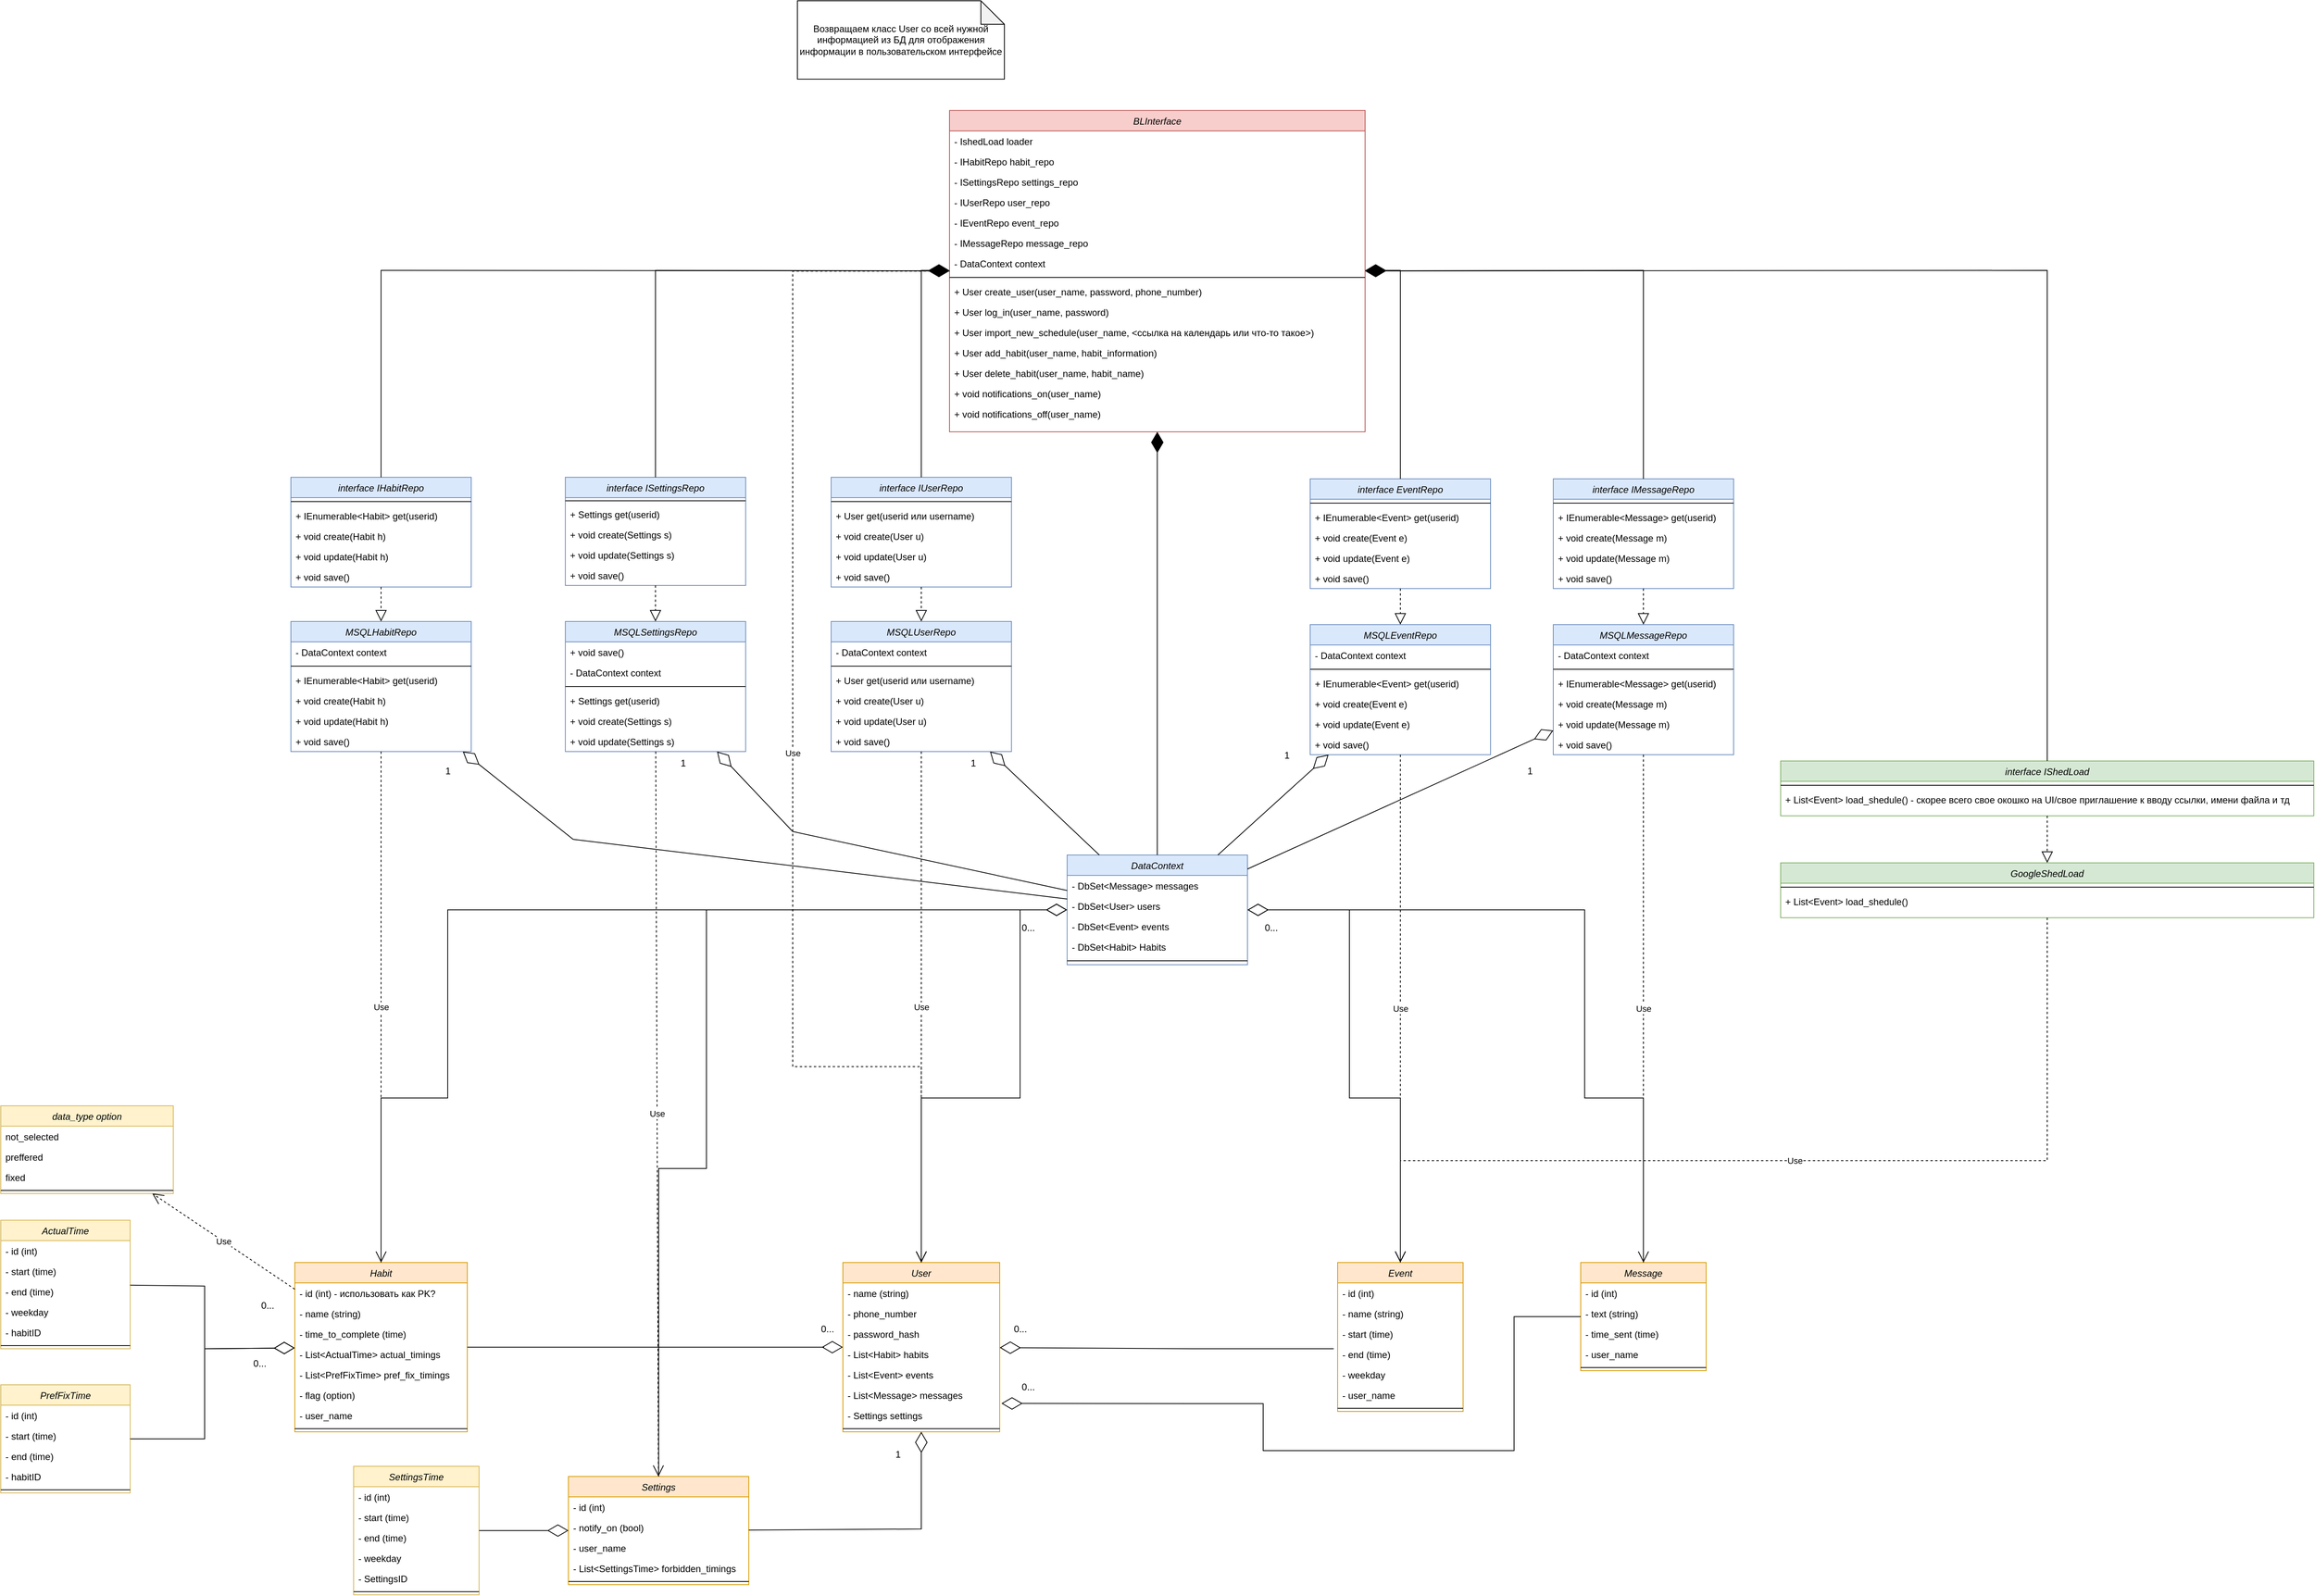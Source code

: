 <mxfile version="26.0.16">
  <diagram id="C5RBs43oDa-KdzZeNtuy" name="Page-1">
    <mxGraphModel dx="2709" dy="3626" grid="1" gridSize="10" guides="1" tooltips="1" connect="1" arrows="1" fold="1" page="1" pageScale="1" pageWidth="827" pageHeight="1169" math="0" shadow="0">
      <root>
        <mxCell id="WIyWlLk6GJQsqaUBKTNV-0" />
        <mxCell id="WIyWlLk6GJQsqaUBKTNV-1" parent="WIyWlLk6GJQsqaUBKTNV-0" />
        <mxCell id="zkfFHV4jXpPFQw0GAbJ--0" value="ActualTime" style="swimlane;fontStyle=2;align=center;verticalAlign=top;childLayout=stackLayout;horizontal=1;startSize=26;horizontalStack=0;resizeParent=1;resizeLast=0;collapsible=1;marginBottom=0;rounded=0;shadow=0;strokeWidth=1;fillColor=#fff2cc;strokeColor=#d6b656;" parent="WIyWlLk6GJQsqaUBKTNV-1" vertex="1">
          <mxGeometry x="-680" y="66" width="165" height="164" as="geometry">
            <mxRectangle x="230" y="140" width="160" height="26" as="alternateBounds" />
          </mxGeometry>
        </mxCell>
        <mxCell id="zkfFHV4jXpPFQw0GAbJ--1" value="- id (int)" style="text;align=left;verticalAlign=top;spacingLeft=4;spacingRight=4;overflow=hidden;rotatable=0;points=[[0,0.5],[1,0.5]];portConstraint=eastwest;" parent="zkfFHV4jXpPFQw0GAbJ--0" vertex="1">
          <mxGeometry y="26" width="165" height="26" as="geometry" />
        </mxCell>
        <mxCell id="zkfFHV4jXpPFQw0GAbJ--2" value="- start (time)" style="text;align=left;verticalAlign=top;spacingLeft=4;spacingRight=4;overflow=hidden;rotatable=0;points=[[0,0.5],[1,0.5]];portConstraint=eastwest;rounded=0;shadow=0;html=0;" parent="zkfFHV4jXpPFQw0GAbJ--0" vertex="1">
          <mxGeometry y="52" width="165" height="26" as="geometry" />
        </mxCell>
        <mxCell id="zkfFHV4jXpPFQw0GAbJ--3" value="- end (time)" style="text;align=left;verticalAlign=top;spacingLeft=4;spacingRight=4;overflow=hidden;rotatable=0;points=[[0,0.5],[1,0.5]];portConstraint=eastwest;rounded=0;shadow=0;html=0;" parent="zkfFHV4jXpPFQw0GAbJ--0" vertex="1">
          <mxGeometry y="78" width="165" height="26" as="geometry" />
        </mxCell>
        <mxCell id="riprcVEigBUEvsS6K9Pd-5" value="- weekday" style="text;align=left;verticalAlign=top;spacingLeft=4;spacingRight=4;overflow=hidden;rotatable=0;points=[[0,0.5],[1,0.5]];portConstraint=eastwest;rounded=0;shadow=0;html=0;" parent="zkfFHV4jXpPFQw0GAbJ--0" vertex="1">
          <mxGeometry y="104" width="165" height="26" as="geometry" />
        </mxCell>
        <mxCell id="riprcVEigBUEvsS6K9Pd-16" value="- habitID" style="text;align=left;verticalAlign=top;spacingLeft=4;spacingRight=4;overflow=hidden;rotatable=0;points=[[0,0.5],[1,0.5]];portConstraint=eastwest;rounded=0;shadow=0;html=0;" parent="zkfFHV4jXpPFQw0GAbJ--0" vertex="1">
          <mxGeometry y="130" width="165" height="26" as="geometry" />
        </mxCell>
        <mxCell id="zkfFHV4jXpPFQw0GAbJ--4" value="" style="line;html=1;strokeWidth=1;align=left;verticalAlign=middle;spacingTop=-1;spacingLeft=3;spacingRight=3;rotatable=0;labelPosition=right;points=[];portConstraint=eastwest;" parent="zkfFHV4jXpPFQw0GAbJ--0" vertex="1">
          <mxGeometry y="156" width="165" height="8" as="geometry" />
        </mxCell>
        <mxCell id="riprcVEigBUEvsS6K9Pd-0" value="Habit" style="swimlane;fontStyle=2;align=center;verticalAlign=top;childLayout=stackLayout;horizontal=1;startSize=26;horizontalStack=0;resizeParent=1;resizeLast=0;collapsible=1;marginBottom=0;rounded=0;shadow=0;strokeWidth=1;fillColor=#ffe6cc;strokeColor=#d79b00;" parent="WIyWlLk6GJQsqaUBKTNV-1" vertex="1">
          <mxGeometry x="-305" y="120" width="220" height="216" as="geometry">
            <mxRectangle x="230" y="140" width="160" height="26" as="alternateBounds" />
          </mxGeometry>
        </mxCell>
        <mxCell id="riprcVEigBUEvsS6K9Pd-1" value="- id (int) - использовать как PK?" style="text;align=left;verticalAlign=top;spacingLeft=4;spacingRight=4;overflow=hidden;rotatable=0;points=[[0,0.5],[1,0.5]];portConstraint=eastwest;" parent="riprcVEigBUEvsS6K9Pd-0" vertex="1">
          <mxGeometry y="26" width="220" height="26" as="geometry" />
        </mxCell>
        <mxCell id="riprcVEigBUEvsS6K9Pd-2" value="- name (string)" style="text;align=left;verticalAlign=top;spacingLeft=4;spacingRight=4;overflow=hidden;rotatable=0;points=[[0,0.5],[1,0.5]];portConstraint=eastwest;rounded=0;shadow=0;html=0;" parent="riprcVEigBUEvsS6K9Pd-0" vertex="1">
          <mxGeometry y="52" width="220" height="26" as="geometry" />
        </mxCell>
        <mxCell id="riprcVEigBUEvsS6K9Pd-3" value="- time_to_complete (time)" style="text;align=left;verticalAlign=top;spacingLeft=4;spacingRight=4;overflow=hidden;rotatable=0;points=[[0,0.5],[1,0.5]];portConstraint=eastwest;rounded=0;shadow=0;html=0;" parent="riprcVEigBUEvsS6K9Pd-0" vertex="1">
          <mxGeometry y="78" width="220" height="26" as="geometry" />
        </mxCell>
        <mxCell id="riprcVEigBUEvsS6K9Pd-6" value="- List&lt;ActualTime&gt; actual_timings" style="text;align=left;verticalAlign=top;spacingLeft=4;spacingRight=4;overflow=hidden;rotatable=0;points=[[0,0.5],[1,0.5]];portConstraint=eastwest;rounded=0;shadow=0;html=0;" parent="riprcVEigBUEvsS6K9Pd-0" vertex="1">
          <mxGeometry y="104" width="220" height="26" as="geometry" />
        </mxCell>
        <mxCell id="riprcVEigBUEvsS6K9Pd-27" value="- List&lt;PrefFixTime&gt; pref_fix_timings" style="text;align=left;verticalAlign=top;spacingLeft=4;spacingRight=4;overflow=hidden;rotatable=0;points=[[0,0.5],[1,0.5]];portConstraint=eastwest;rounded=0;shadow=0;html=0;" parent="riprcVEigBUEvsS6K9Pd-0" vertex="1">
          <mxGeometry y="130" width="220" height="26" as="geometry" />
        </mxCell>
        <mxCell id="riprcVEigBUEvsS6K9Pd-28" value="- flag (option)" style="text;align=left;verticalAlign=top;spacingLeft=4;spacingRight=4;overflow=hidden;rotatable=0;points=[[0,0.5],[1,0.5]];portConstraint=eastwest;rounded=0;shadow=0;html=0;" parent="riprcVEigBUEvsS6K9Pd-0" vertex="1">
          <mxGeometry y="156" width="220" height="26" as="geometry" />
        </mxCell>
        <mxCell id="riprcVEigBUEvsS6K9Pd-39" value="- user_name" style="text;align=left;verticalAlign=top;spacingLeft=4;spacingRight=4;overflow=hidden;rotatable=0;points=[[0,0.5],[1,0.5]];portConstraint=eastwest;rounded=0;shadow=0;html=0;" parent="riprcVEigBUEvsS6K9Pd-0" vertex="1">
          <mxGeometry y="182" width="220" height="26" as="geometry" />
        </mxCell>
        <mxCell id="riprcVEigBUEvsS6K9Pd-4" value="" style="line;html=1;strokeWidth=1;align=left;verticalAlign=middle;spacingTop=-1;spacingLeft=3;spacingRight=3;rotatable=0;labelPosition=right;points=[];portConstraint=eastwest;" parent="riprcVEigBUEvsS6K9Pd-0" vertex="1">
          <mxGeometry y="208" width="220" height="8" as="geometry" />
        </mxCell>
        <mxCell id="riprcVEigBUEvsS6K9Pd-7" value="" style="endArrow=diamondThin;endFill=0;endSize=24;html=1;rounded=0;" parent="WIyWlLk6GJQsqaUBKTNV-1" source="zkfFHV4jXpPFQw0GAbJ--0" target="riprcVEigBUEvsS6K9Pd-0" edge="1">
          <mxGeometry width="160" relative="1" as="geometry">
            <mxPoint x="-240" y="200" as="sourcePoint" />
            <mxPoint x="-80" y="200" as="targetPoint" />
            <Array as="points">
              <mxPoint x="-420" y="150" />
              <mxPoint x="-420" y="230" />
            </Array>
          </mxGeometry>
        </mxCell>
        <mxCell id="riprcVEigBUEvsS6K9Pd-8" value="0..." style="text;html=1;align=center;verticalAlign=middle;resizable=0;points=[];autosize=1;strokeColor=none;fillColor=none;" parent="WIyWlLk6GJQsqaUBKTNV-1" vertex="1">
          <mxGeometry x="-360" y="160" width="40" height="30" as="geometry" />
        </mxCell>
        <mxCell id="riprcVEigBUEvsS6K9Pd-10" value="PrefFixTime" style="swimlane;fontStyle=2;align=center;verticalAlign=top;childLayout=stackLayout;horizontal=1;startSize=26;horizontalStack=0;resizeParent=1;resizeLast=0;collapsible=1;marginBottom=0;rounded=0;shadow=0;strokeWidth=1;fillColor=#fff2cc;strokeColor=#d6b656;" parent="WIyWlLk6GJQsqaUBKTNV-1" vertex="1">
          <mxGeometry x="-680" y="276" width="165" height="138" as="geometry">
            <mxRectangle x="230" y="140" width="160" height="26" as="alternateBounds" />
          </mxGeometry>
        </mxCell>
        <mxCell id="riprcVEigBUEvsS6K9Pd-11" value="- id (int)" style="text;align=left;verticalAlign=top;spacingLeft=4;spacingRight=4;overflow=hidden;rotatable=0;points=[[0,0.5],[1,0.5]];portConstraint=eastwest;" parent="riprcVEigBUEvsS6K9Pd-10" vertex="1">
          <mxGeometry y="26" width="165" height="26" as="geometry" />
        </mxCell>
        <mxCell id="riprcVEigBUEvsS6K9Pd-12" value="- start (time)" style="text;align=left;verticalAlign=top;spacingLeft=4;spacingRight=4;overflow=hidden;rotatable=0;points=[[0,0.5],[1,0.5]];portConstraint=eastwest;rounded=0;shadow=0;html=0;" parent="riprcVEigBUEvsS6K9Pd-10" vertex="1">
          <mxGeometry y="52" width="165" height="26" as="geometry" />
        </mxCell>
        <mxCell id="riprcVEigBUEvsS6K9Pd-13" value="- end (time)" style="text;align=left;verticalAlign=top;spacingLeft=4;spacingRight=4;overflow=hidden;rotatable=0;points=[[0,0.5],[1,0.5]];portConstraint=eastwest;rounded=0;shadow=0;html=0;" parent="riprcVEigBUEvsS6K9Pd-10" vertex="1">
          <mxGeometry y="78" width="165" height="26" as="geometry" />
        </mxCell>
        <mxCell id="riprcVEigBUEvsS6K9Pd-17" value="- habitID" style="text;align=left;verticalAlign=top;spacingLeft=4;spacingRight=4;overflow=hidden;rotatable=0;points=[[0,0.5],[1,0.5]];portConstraint=eastwest;rounded=0;shadow=0;html=0;" parent="riprcVEigBUEvsS6K9Pd-10" vertex="1">
          <mxGeometry y="104" width="165" height="26" as="geometry" />
        </mxCell>
        <mxCell id="riprcVEigBUEvsS6K9Pd-15" value="" style="line;html=1;strokeWidth=1;align=left;verticalAlign=middle;spacingTop=-1;spacingLeft=3;spacingRight=3;rotatable=0;labelPosition=right;points=[];portConstraint=eastwest;" parent="riprcVEigBUEvsS6K9Pd-10" vertex="1">
          <mxGeometry y="130" width="165" height="8" as="geometry" />
        </mxCell>
        <mxCell id="riprcVEigBUEvsS6K9Pd-19" value="0..." style="text;html=1;align=center;verticalAlign=middle;resizable=0;points=[];autosize=1;strokeColor=none;fillColor=none;flipH=1;" parent="WIyWlLk6GJQsqaUBKTNV-1" vertex="1">
          <mxGeometry x="-370" y="234" width="40" height="30" as="geometry" />
        </mxCell>
        <mxCell id="riprcVEigBUEvsS6K9Pd-20" value="Event" style="swimlane;fontStyle=2;align=center;verticalAlign=top;childLayout=stackLayout;horizontal=1;startSize=26;horizontalStack=0;resizeParent=1;resizeLast=0;collapsible=1;marginBottom=0;rounded=0;shadow=0;strokeWidth=1;fillColor=#ffe6cc;strokeColor=#d79b00;" parent="WIyWlLk6GJQsqaUBKTNV-1" vertex="1">
          <mxGeometry x="1025" y="120" width="160" height="190" as="geometry">
            <mxRectangle x="230" y="140" width="160" height="26" as="alternateBounds" />
          </mxGeometry>
        </mxCell>
        <mxCell id="riprcVEigBUEvsS6K9Pd-21" value="- id (int)" style="text;align=left;verticalAlign=top;spacingLeft=4;spacingRight=4;overflow=hidden;rotatable=0;points=[[0,0.5],[1,0.5]];portConstraint=eastwest;" parent="riprcVEigBUEvsS6K9Pd-20" vertex="1">
          <mxGeometry y="26" width="160" height="26" as="geometry" />
        </mxCell>
        <mxCell id="riprcVEigBUEvsS6K9Pd-38" value="- name (string)" style="text;align=left;verticalAlign=top;spacingLeft=4;spacingRight=4;overflow=hidden;rotatable=0;points=[[0,0.5],[1,0.5]];portConstraint=eastwest;" parent="riprcVEigBUEvsS6K9Pd-20" vertex="1">
          <mxGeometry y="52" width="160" height="26" as="geometry" />
        </mxCell>
        <mxCell id="riprcVEigBUEvsS6K9Pd-22" value="- start (time)" style="text;align=left;verticalAlign=top;spacingLeft=4;spacingRight=4;overflow=hidden;rotatable=0;points=[[0,0.5],[1,0.5]];portConstraint=eastwest;rounded=0;shadow=0;html=0;" parent="riprcVEigBUEvsS6K9Pd-20" vertex="1">
          <mxGeometry y="78" width="160" height="26" as="geometry" />
        </mxCell>
        <mxCell id="riprcVEigBUEvsS6K9Pd-23" value="- end (time)" style="text;align=left;verticalAlign=top;spacingLeft=4;spacingRight=4;overflow=hidden;rotatable=0;points=[[0,0.5],[1,0.5]];portConstraint=eastwest;rounded=0;shadow=0;html=0;" parent="riprcVEigBUEvsS6K9Pd-20" vertex="1">
          <mxGeometry y="104" width="160" height="26" as="geometry" />
        </mxCell>
        <mxCell id="riprcVEigBUEvsS6K9Pd-24" value="- weekday" style="text;align=left;verticalAlign=top;spacingLeft=4;spacingRight=4;overflow=hidden;rotatable=0;points=[[0,0.5],[1,0.5]];portConstraint=eastwest;rounded=0;shadow=0;html=0;" parent="riprcVEigBUEvsS6K9Pd-20" vertex="1">
          <mxGeometry y="130" width="160" height="26" as="geometry" />
        </mxCell>
        <mxCell id="riprcVEigBUEvsS6K9Pd-25" value="- user_name" style="text;align=left;verticalAlign=top;spacingLeft=4;spacingRight=4;overflow=hidden;rotatable=0;points=[[0,0.5],[1,0.5]];portConstraint=eastwest;rounded=0;shadow=0;html=0;" parent="riprcVEigBUEvsS6K9Pd-20" vertex="1">
          <mxGeometry y="156" width="160" height="26" as="geometry" />
        </mxCell>
        <mxCell id="riprcVEigBUEvsS6K9Pd-26" value="" style="line;html=1;strokeWidth=1;align=left;verticalAlign=middle;spacingTop=-1;spacingLeft=3;spacingRight=3;rotatable=0;labelPosition=right;points=[];portConstraint=eastwest;" parent="riprcVEigBUEvsS6K9Pd-20" vertex="1">
          <mxGeometry y="182" width="160" height="8" as="geometry" />
        </mxCell>
        <mxCell id="riprcVEigBUEvsS6K9Pd-29" value="data_type option" style="swimlane;fontStyle=2;align=center;verticalAlign=top;childLayout=stackLayout;horizontal=1;startSize=26;horizontalStack=0;resizeParent=1;resizeLast=0;collapsible=1;marginBottom=0;rounded=0;shadow=0;strokeWidth=1;fillColor=#fff2cc;strokeColor=#d6b656;" parent="WIyWlLk6GJQsqaUBKTNV-1" vertex="1">
          <mxGeometry x="-680" y="-80" width="220" height="112" as="geometry">
            <mxRectangle x="230" y="140" width="160" height="26" as="alternateBounds" />
          </mxGeometry>
        </mxCell>
        <mxCell id="riprcVEigBUEvsS6K9Pd-30" value="not_selected" style="text;align=left;verticalAlign=top;spacingLeft=4;spacingRight=4;overflow=hidden;rotatable=0;points=[[0,0.5],[1,0.5]];portConstraint=eastwest;" parent="riprcVEigBUEvsS6K9Pd-29" vertex="1">
          <mxGeometry y="26" width="220" height="26" as="geometry" />
        </mxCell>
        <mxCell id="riprcVEigBUEvsS6K9Pd-31" value="preffered" style="text;align=left;verticalAlign=top;spacingLeft=4;spacingRight=4;overflow=hidden;rotatable=0;points=[[0,0.5],[1,0.5]];portConstraint=eastwest;rounded=0;shadow=0;html=0;" parent="riprcVEigBUEvsS6K9Pd-29" vertex="1">
          <mxGeometry y="52" width="220" height="26" as="geometry" />
        </mxCell>
        <mxCell id="riprcVEigBUEvsS6K9Pd-32" value="fixed" style="text;align=left;verticalAlign=top;spacingLeft=4;spacingRight=4;overflow=hidden;rotatable=0;points=[[0,0.5],[1,0.5]];portConstraint=eastwest;rounded=0;shadow=0;html=0;" parent="riprcVEigBUEvsS6K9Pd-29" vertex="1">
          <mxGeometry y="78" width="220" height="26" as="geometry" />
        </mxCell>
        <mxCell id="riprcVEigBUEvsS6K9Pd-36" value="" style="line;html=1;strokeWidth=1;align=left;verticalAlign=middle;spacingTop=-1;spacingLeft=3;spacingRight=3;rotatable=0;labelPosition=right;points=[];portConstraint=eastwest;" parent="riprcVEigBUEvsS6K9Pd-29" vertex="1">
          <mxGeometry y="104" width="220" height="8" as="geometry" />
        </mxCell>
        <mxCell id="riprcVEigBUEvsS6K9Pd-37" value="Use" style="endArrow=open;endSize=12;dashed=1;html=1;rounded=0;" parent="WIyWlLk6GJQsqaUBKTNV-1" source="riprcVEigBUEvsS6K9Pd-0" target="riprcVEigBUEvsS6K9Pd-29" edge="1">
          <mxGeometry width="160" relative="1" as="geometry">
            <mxPoint x="-40" y="250" as="sourcePoint" />
            <mxPoint x="120" y="250" as="targetPoint" />
          </mxGeometry>
        </mxCell>
        <mxCell id="riprcVEigBUEvsS6K9Pd-40" value="User" style="swimlane;fontStyle=2;align=center;verticalAlign=top;childLayout=stackLayout;horizontal=1;startSize=26;horizontalStack=0;resizeParent=1;resizeLast=0;collapsible=1;marginBottom=0;rounded=0;shadow=0;strokeWidth=1;fillColor=#ffe6cc;strokeColor=#d79b00;" parent="WIyWlLk6GJQsqaUBKTNV-1" vertex="1">
          <mxGeometry x="394" y="120" width="200" height="216" as="geometry">
            <mxRectangle x="230" y="140" width="160" height="26" as="alternateBounds" />
          </mxGeometry>
        </mxCell>
        <mxCell id="riprcVEigBUEvsS6K9Pd-42" value="- name (string)" style="text;align=left;verticalAlign=top;spacingLeft=4;spacingRight=4;overflow=hidden;rotatable=0;points=[[0,0.5],[1,0.5]];portConstraint=eastwest;" parent="riprcVEigBUEvsS6K9Pd-40" vertex="1">
          <mxGeometry y="26" width="200" height="26" as="geometry" />
        </mxCell>
        <mxCell id="riprcVEigBUEvsS6K9Pd-43" value="- phone_number" style="text;align=left;verticalAlign=top;spacingLeft=4;spacingRight=4;overflow=hidden;rotatable=0;points=[[0,0.5],[1,0.5]];portConstraint=eastwest;rounded=0;shadow=0;html=0;" parent="riprcVEigBUEvsS6K9Pd-40" vertex="1">
          <mxGeometry y="52" width="200" height="26" as="geometry" />
        </mxCell>
        <mxCell id="riprcVEigBUEvsS6K9Pd-44" value="- password_hash" style="text;align=left;verticalAlign=top;spacingLeft=4;spacingRight=4;overflow=hidden;rotatable=0;points=[[0,0.5],[1,0.5]];portConstraint=eastwest;rounded=0;shadow=0;html=0;" parent="riprcVEigBUEvsS6K9Pd-40" vertex="1">
          <mxGeometry y="78" width="200" height="26" as="geometry" />
        </mxCell>
        <mxCell id="riprcVEigBUEvsS6K9Pd-45" value="- List&lt;Habit&gt; habits" style="text;align=left;verticalAlign=top;spacingLeft=4;spacingRight=4;overflow=hidden;rotatable=0;points=[[0,0.5],[1,0.5]];portConstraint=eastwest;rounded=0;shadow=0;html=0;" parent="riprcVEigBUEvsS6K9Pd-40" vertex="1">
          <mxGeometry y="104" width="200" height="26" as="geometry" />
        </mxCell>
        <mxCell id="riprcVEigBUEvsS6K9Pd-46" value="- List&lt;Event&gt; events" style="text;align=left;verticalAlign=top;spacingLeft=4;spacingRight=4;overflow=hidden;rotatable=0;points=[[0,0.5],[1,0.5]];portConstraint=eastwest;rounded=0;shadow=0;html=0;" parent="riprcVEigBUEvsS6K9Pd-40" vertex="1">
          <mxGeometry y="130" width="200" height="26" as="geometry" />
        </mxCell>
        <mxCell id="riprcVEigBUEvsS6K9Pd-48" value="- List&lt;Message&gt; messages" style="text;align=left;verticalAlign=top;spacingLeft=4;spacingRight=4;overflow=hidden;rotatable=0;points=[[0,0.5],[1,0.5]];portConstraint=eastwest;rounded=0;shadow=0;html=0;" parent="riprcVEigBUEvsS6K9Pd-40" vertex="1">
          <mxGeometry y="156" width="200" height="26" as="geometry" />
        </mxCell>
        <mxCell id="riprcVEigBUEvsS6K9Pd-62" value="- Settings settings" style="text;align=left;verticalAlign=top;spacingLeft=4;spacingRight=4;overflow=hidden;rotatable=0;points=[[0,0.5],[1,0.5]];portConstraint=eastwest;rounded=0;shadow=0;html=0;" parent="riprcVEigBUEvsS6K9Pd-40" vertex="1">
          <mxGeometry y="182" width="200" height="26" as="geometry" />
        </mxCell>
        <mxCell id="riprcVEigBUEvsS6K9Pd-47" value="" style="line;html=1;strokeWidth=1;align=left;verticalAlign=middle;spacingTop=-1;spacingLeft=3;spacingRight=3;rotatable=0;labelPosition=right;points=[];portConstraint=eastwest;" parent="riprcVEigBUEvsS6K9Pd-40" vertex="1">
          <mxGeometry y="208" width="200" height="8" as="geometry" />
        </mxCell>
        <mxCell id="riprcVEigBUEvsS6K9Pd-49" value="" style="endArrow=diamondThin;endFill=0;endSize=24;html=1;rounded=0;" parent="WIyWlLk6GJQsqaUBKTNV-1" source="riprcVEigBUEvsS6K9Pd-0" target="riprcVEigBUEvsS6K9Pd-40" edge="1">
          <mxGeometry width="160" relative="1" as="geometry">
            <mxPoint x="530" y="500" as="sourcePoint" />
            <mxPoint x="690" y="500" as="targetPoint" />
            <Array as="points">
              <mxPoint x="370" y="228" />
            </Array>
          </mxGeometry>
        </mxCell>
        <mxCell id="riprcVEigBUEvsS6K9Pd-51" value="" style="endArrow=diamondThin;endFill=0;endSize=24;html=1;rounded=0;" parent="WIyWlLk6GJQsqaUBKTNV-1" target="riprcVEigBUEvsS6K9Pd-40" edge="1">
          <mxGeometry width="160" relative="1" as="geometry">
            <mxPoint x="1020" y="230" as="sourcePoint" />
            <mxPoint x="1230" y="510" as="targetPoint" />
            <Array as="points">
              <mxPoint x="960" y="230" />
              <mxPoint x="840" y="230" />
            </Array>
          </mxGeometry>
        </mxCell>
        <mxCell id="riprcVEigBUEvsS6K9Pd-52" value="Message" style="swimlane;fontStyle=2;align=center;verticalAlign=top;childLayout=stackLayout;horizontal=1;startSize=26;horizontalStack=0;resizeParent=1;resizeLast=0;collapsible=1;marginBottom=0;rounded=0;shadow=0;strokeWidth=1;fillColor=#ffe6cc;strokeColor=#d79b00;" parent="WIyWlLk6GJQsqaUBKTNV-1" vertex="1">
          <mxGeometry x="1335" y="120" width="160" height="138" as="geometry">
            <mxRectangle x="230" y="140" width="160" height="26" as="alternateBounds" />
          </mxGeometry>
        </mxCell>
        <mxCell id="riprcVEigBUEvsS6K9Pd-53" value="- id (int)" style="text;align=left;verticalAlign=top;spacingLeft=4;spacingRight=4;overflow=hidden;rotatable=0;points=[[0,0.5],[1,0.5]];portConstraint=eastwest;" parent="riprcVEigBUEvsS6K9Pd-52" vertex="1">
          <mxGeometry y="26" width="160" height="26" as="geometry" />
        </mxCell>
        <mxCell id="riprcVEigBUEvsS6K9Pd-54" value="- text (string)" style="text;align=left;verticalAlign=top;spacingLeft=4;spacingRight=4;overflow=hidden;rotatable=0;points=[[0,0.5],[1,0.5]];portConstraint=eastwest;" parent="riprcVEigBUEvsS6K9Pd-52" vertex="1">
          <mxGeometry y="52" width="160" height="26" as="geometry" />
        </mxCell>
        <mxCell id="riprcVEigBUEvsS6K9Pd-55" value="- time_sent (time)" style="text;align=left;verticalAlign=top;spacingLeft=4;spacingRight=4;overflow=hidden;rotatable=0;points=[[0,0.5],[1,0.5]];portConstraint=eastwest;rounded=0;shadow=0;html=0;" parent="riprcVEigBUEvsS6K9Pd-52" vertex="1">
          <mxGeometry y="78" width="160" height="26" as="geometry" />
        </mxCell>
        <mxCell id="riprcVEigBUEvsS6K9Pd-56" value="- user_name" style="text;align=left;verticalAlign=top;spacingLeft=4;spacingRight=4;overflow=hidden;rotatable=0;points=[[0,0.5],[1,0.5]];portConstraint=eastwest;rounded=0;shadow=0;html=0;" parent="riprcVEigBUEvsS6K9Pd-52" vertex="1">
          <mxGeometry y="104" width="160" height="26" as="geometry" />
        </mxCell>
        <mxCell id="riprcVEigBUEvsS6K9Pd-59" value="" style="line;html=1;strokeWidth=1;align=left;verticalAlign=middle;spacingTop=-1;spacingLeft=3;spacingRight=3;rotatable=0;labelPosition=right;points=[];portConstraint=eastwest;" parent="riprcVEigBUEvsS6K9Pd-52" vertex="1">
          <mxGeometry y="130" width="160" height="8" as="geometry" />
        </mxCell>
        <mxCell id="riprcVEigBUEvsS6K9Pd-63" value="Settings" style="swimlane;fontStyle=2;align=center;verticalAlign=top;childLayout=stackLayout;horizontal=1;startSize=26;horizontalStack=0;resizeParent=1;resizeLast=0;collapsible=1;marginBottom=0;rounded=0;shadow=0;strokeWidth=1;fillColor=#ffe6cc;strokeColor=#d79b00;" parent="WIyWlLk6GJQsqaUBKTNV-1" vertex="1">
          <mxGeometry x="44" y="393" width="230" height="138" as="geometry">
            <mxRectangle x="230" y="140" width="160" height="26" as="alternateBounds" />
          </mxGeometry>
        </mxCell>
        <mxCell id="riprcVEigBUEvsS6K9Pd-64" value="- id (int)" style="text;align=left;verticalAlign=top;spacingLeft=4;spacingRight=4;overflow=hidden;rotatable=0;points=[[0,0.5],[1,0.5]];portConstraint=eastwest;" parent="riprcVEigBUEvsS6K9Pd-63" vertex="1">
          <mxGeometry y="26" width="230" height="26" as="geometry" />
        </mxCell>
        <mxCell id="riprcVEigBUEvsS6K9Pd-65" value="- notify_on (bool)" style="text;align=left;verticalAlign=top;spacingLeft=4;spacingRight=4;overflow=hidden;rotatable=0;points=[[0,0.5],[1,0.5]];portConstraint=eastwest;" parent="riprcVEigBUEvsS6K9Pd-63" vertex="1">
          <mxGeometry y="52" width="230" height="26" as="geometry" />
        </mxCell>
        <mxCell id="riprcVEigBUEvsS6K9Pd-66" value="- user_name" style="text;align=left;verticalAlign=top;spacingLeft=4;spacingRight=4;overflow=hidden;rotatable=0;points=[[0,0.5],[1,0.5]];portConstraint=eastwest;rounded=0;shadow=0;html=0;" parent="riprcVEigBUEvsS6K9Pd-63" vertex="1">
          <mxGeometry y="78" width="230" height="26" as="geometry" />
        </mxCell>
        <mxCell id="riprcVEigBUEvsS6K9Pd-67" value="- List&lt;SettingsTime&gt; forbidden_timings" style="text;align=left;verticalAlign=top;spacingLeft=4;spacingRight=4;overflow=hidden;rotatable=0;points=[[0,0.5],[1,0.5]];portConstraint=eastwest;rounded=0;shadow=0;html=0;" parent="riprcVEigBUEvsS6K9Pd-63" vertex="1">
          <mxGeometry y="104" width="230" height="26" as="geometry" />
        </mxCell>
        <mxCell id="riprcVEigBUEvsS6K9Pd-68" value="" style="line;html=1;strokeWidth=1;align=left;verticalAlign=middle;spacingTop=-1;spacingLeft=3;spacingRight=3;rotatable=0;labelPosition=right;points=[];portConstraint=eastwest;" parent="riprcVEigBUEvsS6K9Pd-63" vertex="1">
          <mxGeometry y="130" width="230" height="8" as="geometry" />
        </mxCell>
        <mxCell id="riprcVEigBUEvsS6K9Pd-69" value="" style="endArrow=diamondThin;endFill=0;endSize=24;html=1;rounded=0;" parent="WIyWlLk6GJQsqaUBKTNV-1" source="riprcVEigBUEvsS6K9Pd-63" target="riprcVEigBUEvsS6K9Pd-40" edge="1">
          <mxGeometry width="160" relative="1" as="geometry">
            <mxPoint x="470" y="750" as="sourcePoint" />
            <mxPoint x="630" y="750" as="targetPoint" />
            <Array as="points">
              <mxPoint x="494" y="460" />
            </Array>
          </mxGeometry>
        </mxCell>
        <mxCell id="riprcVEigBUEvsS6K9Pd-70" value="0..." style="text;html=1;align=center;verticalAlign=middle;resizable=0;points=[];autosize=1;strokeColor=none;fillColor=none;" parent="WIyWlLk6GJQsqaUBKTNV-1" vertex="1">
          <mxGeometry x="600" y="190" width="40" height="30" as="geometry" />
        </mxCell>
        <mxCell id="riprcVEigBUEvsS6K9Pd-71" value="0..." style="text;html=1;align=center;verticalAlign=middle;resizable=0;points=[];autosize=1;strokeColor=none;fillColor=none;" parent="WIyWlLk6GJQsqaUBKTNV-1" vertex="1">
          <mxGeometry x="610" y="264" width="40" height="30" as="geometry" />
        </mxCell>
        <mxCell id="riprcVEigBUEvsS6K9Pd-72" value="0..." style="text;html=1;align=center;verticalAlign=middle;resizable=0;points=[];autosize=1;strokeColor=none;fillColor=none;" parent="WIyWlLk6GJQsqaUBKTNV-1" vertex="1">
          <mxGeometry x="354" y="190" width="40" height="30" as="geometry" />
        </mxCell>
        <mxCell id="riprcVEigBUEvsS6K9Pd-73" value="1" style="text;html=1;align=center;verticalAlign=middle;resizable=0;points=[];autosize=1;strokeColor=none;fillColor=none;" parent="WIyWlLk6GJQsqaUBKTNV-1" vertex="1">
          <mxGeometry x="449" y="350" width="30" height="30" as="geometry" />
        </mxCell>
        <mxCell id="riprcVEigBUEvsS6K9Pd-74" value="" style="endArrow=diamondThin;endFill=0;endSize=24;html=1;rounded=0;entryX=1.011;entryY=0.915;entryDx=0;entryDy=0;entryPerimeter=0;" parent="WIyWlLk6GJQsqaUBKTNV-1" source="riprcVEigBUEvsS6K9Pd-52" target="riprcVEigBUEvsS6K9Pd-48" edge="1">
          <mxGeometry width="160" relative="1" as="geometry">
            <mxPoint x="970" y="618" as="sourcePoint" />
            <mxPoint x="900" y="549" as="targetPoint" />
            <Array as="points">
              <mxPoint x="1250" y="189" />
              <mxPoint x="1250" y="360" />
              <mxPoint x="930" y="360" />
              <mxPoint x="930" y="300" />
            </Array>
          </mxGeometry>
        </mxCell>
        <mxCell id="riprcVEigBUEvsS6K9Pd-76" value="SettingsTime" style="swimlane;fontStyle=2;align=center;verticalAlign=top;childLayout=stackLayout;horizontal=1;startSize=26;horizontalStack=0;resizeParent=1;resizeLast=0;collapsible=1;marginBottom=0;rounded=0;shadow=0;strokeWidth=1;fillColor=#fff2cc;strokeColor=#d6b656;" parent="WIyWlLk6GJQsqaUBKTNV-1" vertex="1">
          <mxGeometry x="-230" y="380" width="160" height="164" as="geometry">
            <mxRectangle x="230" y="140" width="160" height="26" as="alternateBounds" />
          </mxGeometry>
        </mxCell>
        <mxCell id="riprcVEigBUEvsS6K9Pd-77" value="- id (int)" style="text;align=left;verticalAlign=top;spacingLeft=4;spacingRight=4;overflow=hidden;rotatable=0;points=[[0,0.5],[1,0.5]];portConstraint=eastwest;" parent="riprcVEigBUEvsS6K9Pd-76" vertex="1">
          <mxGeometry y="26" width="160" height="26" as="geometry" />
        </mxCell>
        <mxCell id="riprcVEigBUEvsS6K9Pd-78" value="- start (time)" style="text;align=left;verticalAlign=top;spacingLeft=4;spacingRight=4;overflow=hidden;rotatable=0;points=[[0,0.5],[1,0.5]];portConstraint=eastwest;rounded=0;shadow=0;html=0;" parent="riprcVEigBUEvsS6K9Pd-76" vertex="1">
          <mxGeometry y="52" width="160" height="26" as="geometry" />
        </mxCell>
        <mxCell id="riprcVEigBUEvsS6K9Pd-79" value="- end (time)" style="text;align=left;verticalAlign=top;spacingLeft=4;spacingRight=4;overflow=hidden;rotatable=0;points=[[0,0.5],[1,0.5]];portConstraint=eastwest;rounded=0;shadow=0;html=0;" parent="riprcVEigBUEvsS6K9Pd-76" vertex="1">
          <mxGeometry y="78" width="160" height="26" as="geometry" />
        </mxCell>
        <mxCell id="riprcVEigBUEvsS6K9Pd-80" value="- weekday" style="text;align=left;verticalAlign=top;spacingLeft=4;spacingRight=4;overflow=hidden;rotatable=0;points=[[0,0.5],[1,0.5]];portConstraint=eastwest;rounded=0;shadow=0;html=0;" parent="riprcVEigBUEvsS6K9Pd-76" vertex="1">
          <mxGeometry y="104" width="160" height="26" as="geometry" />
        </mxCell>
        <mxCell id="riprcVEigBUEvsS6K9Pd-81" value="- SettingsID" style="text;align=left;verticalAlign=top;spacingLeft=4;spacingRight=4;overflow=hidden;rotatable=0;points=[[0,0.5],[1,0.5]];portConstraint=eastwest;rounded=0;shadow=0;html=0;" parent="riprcVEigBUEvsS6K9Pd-76" vertex="1">
          <mxGeometry y="130" width="160" height="26" as="geometry" />
        </mxCell>
        <mxCell id="riprcVEigBUEvsS6K9Pd-82" value="" style="line;html=1;strokeWidth=1;align=left;verticalAlign=middle;spacingTop=-1;spacingLeft=3;spacingRight=3;rotatable=0;labelPosition=right;points=[];portConstraint=eastwest;" parent="riprcVEigBUEvsS6K9Pd-76" vertex="1">
          <mxGeometry y="156" width="160" height="8" as="geometry" />
        </mxCell>
        <mxCell id="riprcVEigBUEvsS6K9Pd-83" value="" style="endArrow=diamondThin;endFill=0;endSize=24;html=1;rounded=0;" parent="WIyWlLk6GJQsqaUBKTNV-1" source="riprcVEigBUEvsS6K9Pd-76" target="riprcVEigBUEvsS6K9Pd-63" edge="1">
          <mxGeometry width="160" relative="1" as="geometry">
            <mxPoint x="-40" y="484.47" as="sourcePoint" />
            <mxPoint x="120" y="484.47" as="targetPoint" />
          </mxGeometry>
        </mxCell>
        <mxCell id="riprcVEigBUEvsS6K9Pd-84" value="interface ISettingsRepo" style="swimlane;fontStyle=2;align=center;verticalAlign=top;childLayout=stackLayout;horizontal=1;startSize=26;horizontalStack=0;resizeParent=1;resizeLast=0;collapsible=1;marginBottom=0;rounded=0;shadow=0;strokeWidth=1;fillColor=#dae8fc;strokeColor=#6c8ebf;" parent="WIyWlLk6GJQsqaUBKTNV-1" vertex="1">
          <mxGeometry x="40" y="-882" width="230" height="138" as="geometry">
            <mxRectangle x="230" y="140" width="160" height="26" as="alternateBounds" />
          </mxGeometry>
        </mxCell>
        <mxCell id="riprcVEigBUEvsS6K9Pd-90" value="" style="line;html=1;strokeWidth=1;align=left;verticalAlign=middle;spacingTop=-1;spacingLeft=3;spacingRight=3;rotatable=0;labelPosition=right;points=[];portConstraint=eastwest;" parent="riprcVEigBUEvsS6K9Pd-84" vertex="1">
          <mxGeometry y="26" width="230" height="8" as="geometry" />
        </mxCell>
        <mxCell id="riprcVEigBUEvsS6K9Pd-85" value="+ Settings get(userid)" style="text;align=left;verticalAlign=top;spacingLeft=4;spacingRight=4;overflow=hidden;rotatable=0;points=[[0,0.5],[1,0.5]];portConstraint=eastwest;" parent="riprcVEigBUEvsS6K9Pd-84" vertex="1">
          <mxGeometry y="34" width="230" height="26" as="geometry" />
        </mxCell>
        <mxCell id="riprcVEigBUEvsS6K9Pd-86" value="+ void create(Settings s)" style="text;align=left;verticalAlign=top;spacingLeft=4;spacingRight=4;overflow=hidden;rotatable=0;points=[[0,0.5],[1,0.5]];portConstraint=eastwest;rounded=0;shadow=0;html=0;" parent="riprcVEigBUEvsS6K9Pd-84" vertex="1">
          <mxGeometry y="60" width="230" height="26" as="geometry" />
        </mxCell>
        <mxCell id="riprcVEigBUEvsS6K9Pd-87" value="+ void update(Settings s)" style="text;align=left;verticalAlign=top;spacingLeft=4;spacingRight=4;overflow=hidden;rotatable=0;points=[[0,0.5],[1,0.5]];portConstraint=eastwest;rounded=0;shadow=0;html=0;" parent="riprcVEigBUEvsS6K9Pd-84" vertex="1">
          <mxGeometry y="86" width="230" height="26" as="geometry" />
        </mxCell>
        <mxCell id="riprcVEigBUEvsS6K9Pd-88" value="+ void save()" style="text;align=left;verticalAlign=top;spacingLeft=4;spacingRight=4;overflow=hidden;rotatable=0;points=[[0,0.5],[1,0.5]];portConstraint=eastwest;rounded=0;shadow=0;html=0;" parent="riprcVEigBUEvsS6K9Pd-84" vertex="1">
          <mxGeometry y="112" width="230" height="26" as="geometry" />
        </mxCell>
        <mxCell id="riprcVEigBUEvsS6K9Pd-92" value="interface IMessageRepo" style="swimlane;fontStyle=2;align=center;verticalAlign=top;childLayout=stackLayout;horizontal=1;startSize=26;horizontalStack=0;resizeParent=1;resizeLast=0;collapsible=1;marginBottom=0;rounded=0;shadow=0;strokeWidth=1;fillColor=#dae8fc;strokeColor=#6c8ebf;" parent="WIyWlLk6GJQsqaUBKTNV-1" vertex="1">
          <mxGeometry x="1300" y="-880" width="230" height="140" as="geometry">
            <mxRectangle x="230" y="140" width="160" height="26" as="alternateBounds" />
          </mxGeometry>
        </mxCell>
        <mxCell id="riprcVEigBUEvsS6K9Pd-98" value="" style="line;html=1;strokeWidth=1;align=left;verticalAlign=middle;spacingTop=-1;spacingLeft=3;spacingRight=3;rotatable=0;labelPosition=right;points=[];portConstraint=eastwest;" parent="riprcVEigBUEvsS6K9Pd-92" vertex="1">
          <mxGeometry y="26" width="230" height="10" as="geometry" />
        </mxCell>
        <mxCell id="riprcVEigBUEvsS6K9Pd-93" value="+ IEnumerable&lt;Message&gt; get(userid)" style="text;align=left;verticalAlign=top;spacingLeft=4;spacingRight=4;overflow=hidden;rotatable=0;points=[[0,0.5],[1,0.5]];portConstraint=eastwest;" parent="riprcVEigBUEvsS6K9Pd-92" vertex="1">
          <mxGeometry y="36" width="230" height="26" as="geometry" />
        </mxCell>
        <mxCell id="riprcVEigBUEvsS6K9Pd-94" value="+ void create(Message m)" style="text;align=left;verticalAlign=top;spacingLeft=4;spacingRight=4;overflow=hidden;rotatable=0;points=[[0,0.5],[1,0.5]];portConstraint=eastwest;rounded=0;shadow=0;html=0;" parent="riprcVEigBUEvsS6K9Pd-92" vertex="1">
          <mxGeometry y="62" width="230" height="26" as="geometry" />
        </mxCell>
        <mxCell id="riprcVEigBUEvsS6K9Pd-95" value="+ void update(Message m)" style="text;align=left;verticalAlign=top;spacingLeft=4;spacingRight=4;overflow=hidden;rotatable=0;points=[[0,0.5],[1,0.5]];portConstraint=eastwest;rounded=0;shadow=0;html=0;" parent="riprcVEigBUEvsS6K9Pd-92" vertex="1">
          <mxGeometry y="88" width="230" height="26" as="geometry" />
        </mxCell>
        <mxCell id="riprcVEigBUEvsS6K9Pd-96" value="+ void save()" style="text;align=left;verticalAlign=top;spacingLeft=4;spacingRight=4;overflow=hidden;rotatable=0;points=[[0,0.5],[1,0.5]];portConstraint=eastwest;rounded=0;shadow=0;html=0;" parent="riprcVEigBUEvsS6K9Pd-92" vertex="1">
          <mxGeometry y="114" width="230" height="26" as="geometry" />
        </mxCell>
        <mxCell id="riprcVEigBUEvsS6K9Pd-99" value="interface EventRepo" style="swimlane;fontStyle=2;align=center;verticalAlign=top;childLayout=stackLayout;horizontal=1;startSize=26;horizontalStack=0;resizeParent=1;resizeLast=0;collapsible=1;marginBottom=0;rounded=0;shadow=0;strokeWidth=1;fillColor=#dae8fc;strokeColor=#6c8ebf;gradientColor=none;" parent="WIyWlLk6GJQsqaUBKTNV-1" vertex="1">
          <mxGeometry x="990" y="-880" width="230" height="140" as="geometry">
            <mxRectangle x="230" y="140" width="160" height="26" as="alternateBounds" />
          </mxGeometry>
        </mxCell>
        <mxCell id="riprcVEigBUEvsS6K9Pd-104" value="" style="line;html=1;strokeWidth=1;align=left;verticalAlign=middle;spacingTop=-1;spacingLeft=3;spacingRight=3;rotatable=0;labelPosition=right;points=[];portConstraint=eastwest;" parent="riprcVEigBUEvsS6K9Pd-99" vertex="1">
          <mxGeometry y="26" width="230" height="10" as="geometry" />
        </mxCell>
        <mxCell id="riprcVEigBUEvsS6K9Pd-100" value="+ IEnumerable&lt;Event&gt; get(userid)" style="text;align=left;verticalAlign=top;spacingLeft=4;spacingRight=4;overflow=hidden;rotatable=0;points=[[0,0.5],[1,0.5]];portConstraint=eastwest;" parent="riprcVEigBUEvsS6K9Pd-99" vertex="1">
          <mxGeometry y="36" width="230" height="26" as="geometry" />
        </mxCell>
        <mxCell id="riprcVEigBUEvsS6K9Pd-101" value="+ void create(Event e)" style="text;align=left;verticalAlign=top;spacingLeft=4;spacingRight=4;overflow=hidden;rotatable=0;points=[[0,0.5],[1,0.5]];portConstraint=eastwest;rounded=0;shadow=0;html=0;" parent="riprcVEigBUEvsS6K9Pd-99" vertex="1">
          <mxGeometry y="62" width="230" height="26" as="geometry" />
        </mxCell>
        <mxCell id="riprcVEigBUEvsS6K9Pd-102" value="+ void update(Event e)" style="text;align=left;verticalAlign=top;spacingLeft=4;spacingRight=4;overflow=hidden;rotatable=0;points=[[0,0.5],[1,0.5]];portConstraint=eastwest;rounded=0;shadow=0;html=0;" parent="riprcVEigBUEvsS6K9Pd-99" vertex="1">
          <mxGeometry y="88" width="230" height="26" as="geometry" />
        </mxCell>
        <mxCell id="riprcVEigBUEvsS6K9Pd-103" value="+ void save()" style="text;align=left;verticalAlign=top;spacingLeft=4;spacingRight=4;overflow=hidden;rotatable=0;points=[[0,0.5],[1,0.5]];portConstraint=eastwest;rounded=0;shadow=0;html=0;" parent="riprcVEigBUEvsS6K9Pd-99" vertex="1">
          <mxGeometry y="114" width="230" height="26" as="geometry" />
        </mxCell>
        <mxCell id="riprcVEigBUEvsS6K9Pd-105" value="interface IHabitRepo" style="swimlane;fontStyle=2;align=center;verticalAlign=top;childLayout=stackLayout;horizontal=1;startSize=26;horizontalStack=0;resizeParent=1;resizeLast=0;collapsible=1;marginBottom=0;rounded=0;shadow=0;strokeWidth=1;fillColor=#dae8fc;strokeColor=#6c8ebf;" parent="WIyWlLk6GJQsqaUBKTNV-1" vertex="1">
          <mxGeometry x="-310" y="-882" width="230" height="140" as="geometry">
            <mxRectangle x="230" y="140" width="160" height="26" as="alternateBounds" />
          </mxGeometry>
        </mxCell>
        <mxCell id="riprcVEigBUEvsS6K9Pd-110" value="" style="line;html=1;strokeWidth=1;align=left;verticalAlign=middle;spacingTop=-1;spacingLeft=3;spacingRight=3;rotatable=0;labelPosition=right;points=[];portConstraint=eastwest;" parent="riprcVEigBUEvsS6K9Pd-105" vertex="1">
          <mxGeometry y="26" width="230" height="10" as="geometry" />
        </mxCell>
        <mxCell id="riprcVEigBUEvsS6K9Pd-106" value="+ IEnumerable&lt;Habit&gt; get(userid)" style="text;align=left;verticalAlign=top;spacingLeft=4;spacingRight=4;overflow=hidden;rotatable=0;points=[[0,0.5],[1,0.5]];portConstraint=eastwest;" parent="riprcVEigBUEvsS6K9Pd-105" vertex="1">
          <mxGeometry y="36" width="230" height="26" as="geometry" />
        </mxCell>
        <mxCell id="riprcVEigBUEvsS6K9Pd-107" value="+ void create(Habit h)" style="text;align=left;verticalAlign=top;spacingLeft=4;spacingRight=4;overflow=hidden;rotatable=0;points=[[0,0.5],[1,0.5]];portConstraint=eastwest;rounded=0;shadow=0;html=0;" parent="riprcVEigBUEvsS6K9Pd-105" vertex="1">
          <mxGeometry y="62" width="230" height="26" as="geometry" />
        </mxCell>
        <mxCell id="riprcVEigBUEvsS6K9Pd-108" value="+ void update(Habit h)" style="text;align=left;verticalAlign=top;spacingLeft=4;spacingRight=4;overflow=hidden;rotatable=0;points=[[0,0.5],[1,0.5]];portConstraint=eastwest;rounded=0;shadow=0;html=0;" parent="riprcVEigBUEvsS6K9Pd-105" vertex="1">
          <mxGeometry y="88" width="230" height="26" as="geometry" />
        </mxCell>
        <mxCell id="riprcVEigBUEvsS6K9Pd-109" value="+ void save()" style="text;align=left;verticalAlign=top;spacingLeft=4;spacingRight=4;overflow=hidden;rotatable=0;points=[[0,0.5],[1,0.5]];portConstraint=eastwest;rounded=0;shadow=0;html=0;" parent="riprcVEigBUEvsS6K9Pd-105" vertex="1">
          <mxGeometry y="114" width="230" height="26" as="geometry" />
        </mxCell>
        <mxCell id="riprcVEigBUEvsS6K9Pd-112" value="DataContext" style="swimlane;fontStyle=2;align=center;verticalAlign=top;childLayout=stackLayout;horizontal=1;startSize=26;horizontalStack=0;resizeParent=1;resizeLast=0;collapsible=1;marginBottom=0;rounded=0;shadow=0;strokeWidth=1;fillColor=#dae8fc;strokeColor=#6c8ebf;" parent="WIyWlLk6GJQsqaUBKTNV-1" vertex="1">
          <mxGeometry x="680" y="-400" width="230" height="140" as="geometry">
            <mxRectangle x="230" y="140" width="160" height="26" as="alternateBounds" />
          </mxGeometry>
        </mxCell>
        <mxCell id="riprcVEigBUEvsS6K9Pd-113" value="- DbSet&lt;Message&gt; messages" style="text;align=left;verticalAlign=top;spacingLeft=4;spacingRight=4;overflow=hidden;rotatable=0;points=[[0,0.5],[1,0.5]];portConstraint=eastwest;" parent="riprcVEigBUEvsS6K9Pd-112" vertex="1">
          <mxGeometry y="26" width="230" height="26" as="geometry" />
        </mxCell>
        <mxCell id="riprcVEigBUEvsS6K9Pd-114" value="- DbSet&lt;User&gt; users" style="text;align=left;verticalAlign=top;spacingLeft=4;spacingRight=4;overflow=hidden;rotatable=0;points=[[0,0.5],[1,0.5]];portConstraint=eastwest;rounded=0;shadow=0;html=0;" parent="riprcVEigBUEvsS6K9Pd-112" vertex="1">
          <mxGeometry y="52" width="230" height="26" as="geometry" />
        </mxCell>
        <mxCell id="riprcVEigBUEvsS6K9Pd-115" value="- DbSet&lt;Event&gt; events" style="text;align=left;verticalAlign=top;spacingLeft=4;spacingRight=4;overflow=hidden;rotatable=0;points=[[0,0.5],[1,0.5]];portConstraint=eastwest;rounded=0;shadow=0;html=0;" parent="riprcVEigBUEvsS6K9Pd-112" vertex="1">
          <mxGeometry y="78" width="230" height="26" as="geometry" />
        </mxCell>
        <mxCell id="riprcVEigBUEvsS6K9Pd-116" value="- DbSet&lt;Habit&gt; Habits" style="text;align=left;verticalAlign=top;spacingLeft=4;spacingRight=4;overflow=hidden;rotatable=0;points=[[0,0.5],[1,0.5]];portConstraint=eastwest;rounded=0;shadow=0;html=0;" parent="riprcVEigBUEvsS6K9Pd-112" vertex="1">
          <mxGeometry y="104" width="230" height="26" as="geometry" />
        </mxCell>
        <mxCell id="riprcVEigBUEvsS6K9Pd-117" value="" style="line;html=1;strokeWidth=1;align=left;verticalAlign=middle;spacingTop=-1;spacingLeft=3;spacingRight=3;rotatable=0;labelPosition=right;points=[];portConstraint=eastwest;" parent="riprcVEigBUEvsS6K9Pd-112" vertex="1">
          <mxGeometry y="130" width="230" height="10" as="geometry" />
        </mxCell>
        <mxCell id="riprcVEigBUEvsS6K9Pd-119" value="MSQLEventRepo" style="swimlane;fontStyle=2;align=center;verticalAlign=top;childLayout=stackLayout;horizontal=1;startSize=26;horizontalStack=0;resizeParent=1;resizeLast=0;collapsible=1;marginBottom=0;rounded=0;shadow=0;strokeWidth=1;fillColor=#dae8fc;strokeColor=#6c8ebf;gradientColor=none;" parent="WIyWlLk6GJQsqaUBKTNV-1" vertex="1">
          <mxGeometry x="990" y="-694" width="230" height="166" as="geometry">
            <mxRectangle x="230" y="140" width="160" height="26" as="alternateBounds" />
          </mxGeometry>
        </mxCell>
        <mxCell id="riprcVEigBUEvsS6K9Pd-120" value="- DataContext context" style="text;align=left;verticalAlign=top;spacingLeft=4;spacingRight=4;overflow=hidden;rotatable=0;points=[[0,0.5],[1,0.5]];portConstraint=eastwest;" parent="riprcVEigBUEvsS6K9Pd-119" vertex="1">
          <mxGeometry y="26" width="230" height="26" as="geometry" />
        </mxCell>
        <mxCell id="riprcVEigBUEvsS6K9Pd-124" value="" style="line;html=1;strokeWidth=1;align=left;verticalAlign=middle;spacingTop=-1;spacingLeft=3;spacingRight=3;rotatable=0;labelPosition=right;points=[];portConstraint=eastwest;" parent="riprcVEigBUEvsS6K9Pd-119" vertex="1">
          <mxGeometry y="52" width="230" height="10" as="geometry" />
        </mxCell>
        <mxCell id="riprcVEigBUEvsS6K9Pd-143" value="+ IEnumerable&lt;Event&gt; get(userid)" style="text;align=left;verticalAlign=top;spacingLeft=4;spacingRight=4;overflow=hidden;rotatable=0;points=[[0,0.5],[1,0.5]];portConstraint=eastwest;" parent="riprcVEigBUEvsS6K9Pd-119" vertex="1">
          <mxGeometry y="62" width="230" height="26" as="geometry" />
        </mxCell>
        <mxCell id="riprcVEigBUEvsS6K9Pd-121" value="+ void create(Event e)" style="text;align=left;verticalAlign=top;spacingLeft=4;spacingRight=4;overflow=hidden;rotatable=0;points=[[0,0.5],[1,0.5]];portConstraint=eastwest;rounded=0;shadow=0;html=0;" parent="riprcVEigBUEvsS6K9Pd-119" vertex="1">
          <mxGeometry y="88" width="230" height="26" as="geometry" />
        </mxCell>
        <mxCell id="riprcVEigBUEvsS6K9Pd-122" value="+ void update(Event e)" style="text;align=left;verticalAlign=top;spacingLeft=4;spacingRight=4;overflow=hidden;rotatable=0;points=[[0,0.5],[1,0.5]];portConstraint=eastwest;rounded=0;shadow=0;html=0;" parent="riprcVEigBUEvsS6K9Pd-119" vertex="1">
          <mxGeometry y="114" width="230" height="26" as="geometry" />
        </mxCell>
        <mxCell id="riprcVEigBUEvsS6K9Pd-123" value="+ void save()" style="text;align=left;verticalAlign=top;spacingLeft=4;spacingRight=4;overflow=hidden;rotatable=0;points=[[0,0.5],[1,0.5]];portConstraint=eastwest;rounded=0;shadow=0;html=0;" parent="riprcVEigBUEvsS6K9Pd-119" vertex="1">
          <mxGeometry y="140" width="230" height="26" as="geometry" />
        </mxCell>
        <mxCell id="riprcVEigBUEvsS6K9Pd-127" value="" style="endArrow=diamondThin;endFill=0;endSize=24;html=1;rounded=0;" parent="WIyWlLk6GJQsqaUBKTNV-1" source="riprcVEigBUEvsS6K9Pd-0" target="riprcVEigBUEvsS6K9Pd-112" edge="1">
          <mxGeometry width="160" relative="1" as="geometry">
            <mxPoint x="700" y="120" as="sourcePoint" />
            <mxPoint x="860" y="120" as="targetPoint" />
            <Array as="points">
              <mxPoint x="-195" y="-90" />
              <mxPoint x="-110" y="-90" />
              <mxPoint x="-110" y="-330" />
            </Array>
          </mxGeometry>
        </mxCell>
        <mxCell id="riprcVEigBUEvsS6K9Pd-129" value="" style="endArrow=diamondThin;endFill=0;endSize=24;html=1;rounded=0;" parent="WIyWlLk6GJQsqaUBKTNV-1" source="riprcVEigBUEvsS6K9Pd-20" target="riprcVEigBUEvsS6K9Pd-112" edge="1">
          <mxGeometry width="160" relative="1" as="geometry">
            <mxPoint x="700" y="120" as="sourcePoint" />
            <mxPoint x="860" y="120" as="targetPoint" />
            <Array as="points">
              <mxPoint x="1105" y="-90" />
              <mxPoint x="1040" y="-90" />
              <mxPoint x="1040" y="-330" />
            </Array>
          </mxGeometry>
        </mxCell>
        <mxCell id="riprcVEigBUEvsS6K9Pd-130" value="" style="endArrow=diamondThin;endFill=0;endSize=24;html=1;rounded=0;" parent="WIyWlLk6GJQsqaUBKTNV-1" source="riprcVEigBUEvsS6K9Pd-40" target="riprcVEigBUEvsS6K9Pd-112" edge="1">
          <mxGeometry width="160" relative="1" as="geometry">
            <mxPoint x="700" y="120" as="sourcePoint" />
            <mxPoint x="860" y="120" as="targetPoint" />
            <Array as="points">
              <mxPoint x="494" y="-90" />
              <mxPoint x="620" y="-90" />
              <mxPoint x="620" y="-330" />
            </Array>
          </mxGeometry>
        </mxCell>
        <mxCell id="riprcVEigBUEvsS6K9Pd-131" value="" style="endArrow=diamondThin;endFill=0;endSize=24;html=1;rounded=0;exitX=0.5;exitY=0;exitDx=0;exitDy=0;" parent="WIyWlLk6GJQsqaUBKTNV-1" source="riprcVEigBUEvsS6K9Pd-63" target="riprcVEigBUEvsS6K9Pd-112" edge="1">
          <mxGeometry width="160" relative="1" as="geometry">
            <mxPoint x="700" y="120" as="sourcePoint" />
            <mxPoint x="860" y="120" as="targetPoint" />
            <Array as="points">
              <mxPoint x="159" />
              <mxPoint x="220" />
              <mxPoint x="220" y="-330" />
              <mxPoint x="340" y="-330" />
            </Array>
          </mxGeometry>
        </mxCell>
        <mxCell id="riprcVEigBUEvsS6K9Pd-135" value="" style="endArrow=diamondThin;endFill=0;endSize=24;html=1;rounded=0;" parent="WIyWlLk6GJQsqaUBKTNV-1" source="riprcVEigBUEvsS6K9Pd-52" target="riprcVEigBUEvsS6K9Pd-112" edge="1">
          <mxGeometry width="160" relative="1" as="geometry">
            <mxPoint x="660" y="40" as="sourcePoint" />
            <mxPoint x="820" y="40" as="targetPoint" />
            <Array as="points">
              <mxPoint x="1415" y="-90" />
              <mxPoint x="1340" y="-90" />
              <mxPoint x="1340" y="-330" />
            </Array>
          </mxGeometry>
        </mxCell>
        <mxCell id="riprcVEigBUEvsS6K9Pd-136" value="" style="endArrow=block;dashed=1;endFill=0;endSize=12;html=1;rounded=0;" parent="WIyWlLk6GJQsqaUBKTNV-1" source="riprcVEigBUEvsS6K9Pd-99" target="riprcVEigBUEvsS6K9Pd-119" edge="1">
          <mxGeometry width="160" relative="1" as="geometry">
            <mxPoint x="920" y="-634" as="sourcePoint" />
            <mxPoint x="1080" y="-634" as="targetPoint" />
          </mxGeometry>
        </mxCell>
        <mxCell id="riprcVEigBUEvsS6K9Pd-145" value="" style="endArrow=diamondThin;endFill=0;endSize=24;html=1;rounded=0;" parent="WIyWlLk6GJQsqaUBKTNV-1" source="riprcVEigBUEvsS6K9Pd-112" target="riprcVEigBUEvsS6K9Pd-119" edge="1">
          <mxGeometry width="160" relative="1" as="geometry">
            <mxPoint x="980" y="-320" as="sourcePoint" />
            <mxPoint x="1140" y="-320" as="targetPoint" />
          </mxGeometry>
        </mxCell>
        <mxCell id="riprcVEigBUEvsS6K9Pd-146" value="MSQLHabitRepo" style="swimlane;fontStyle=2;align=center;verticalAlign=top;childLayout=stackLayout;horizontal=1;startSize=26;horizontalStack=0;resizeParent=1;resizeLast=0;collapsible=1;marginBottom=0;rounded=0;shadow=0;strokeWidth=1;fillColor=#dae8fc;strokeColor=#6c8ebf;gradientColor=none;" parent="WIyWlLk6GJQsqaUBKTNV-1" vertex="1">
          <mxGeometry x="-310" y="-698" width="230" height="166" as="geometry">
            <mxRectangle x="230" y="140" width="160" height="26" as="alternateBounds" />
          </mxGeometry>
        </mxCell>
        <mxCell id="riprcVEigBUEvsS6K9Pd-147" value="- DataContext context" style="text;align=left;verticalAlign=top;spacingLeft=4;spacingRight=4;overflow=hidden;rotatable=0;points=[[0,0.5],[1,0.5]];portConstraint=eastwest;" parent="riprcVEigBUEvsS6K9Pd-146" vertex="1">
          <mxGeometry y="26" width="230" height="26" as="geometry" />
        </mxCell>
        <mxCell id="riprcVEigBUEvsS6K9Pd-148" value="" style="line;html=1;strokeWidth=1;align=left;verticalAlign=middle;spacingTop=-1;spacingLeft=3;spacingRight=3;rotatable=0;labelPosition=right;points=[];portConstraint=eastwest;" parent="riprcVEigBUEvsS6K9Pd-146" vertex="1">
          <mxGeometry y="52" width="230" height="10" as="geometry" />
        </mxCell>
        <mxCell id="riprcVEigBUEvsS6K9Pd-149" value="+ IEnumerable&lt;Habit&gt; get(userid)" style="text;align=left;verticalAlign=top;spacingLeft=4;spacingRight=4;overflow=hidden;rotatable=0;points=[[0,0.5],[1,0.5]];portConstraint=eastwest;" parent="riprcVEigBUEvsS6K9Pd-146" vertex="1">
          <mxGeometry y="62" width="230" height="26" as="geometry" />
        </mxCell>
        <mxCell id="riprcVEigBUEvsS6K9Pd-150" value="+ void create(Habit h)" style="text;align=left;verticalAlign=top;spacingLeft=4;spacingRight=4;overflow=hidden;rotatable=0;points=[[0,0.5],[1,0.5]];portConstraint=eastwest;rounded=0;shadow=0;html=0;" parent="riprcVEigBUEvsS6K9Pd-146" vertex="1">
          <mxGeometry y="88" width="230" height="26" as="geometry" />
        </mxCell>
        <mxCell id="riprcVEigBUEvsS6K9Pd-151" value="+ void update(Habit h)" style="text;align=left;verticalAlign=top;spacingLeft=4;spacingRight=4;overflow=hidden;rotatable=0;points=[[0,0.5],[1,0.5]];portConstraint=eastwest;rounded=0;shadow=0;html=0;" parent="riprcVEigBUEvsS6K9Pd-146" vertex="1">
          <mxGeometry y="114" width="230" height="26" as="geometry" />
        </mxCell>
        <mxCell id="riprcVEigBUEvsS6K9Pd-152" value="+ void save()" style="text;align=left;verticalAlign=top;spacingLeft=4;spacingRight=4;overflow=hidden;rotatable=0;points=[[0,0.5],[1,0.5]];portConstraint=eastwest;rounded=0;shadow=0;html=0;" parent="riprcVEigBUEvsS6K9Pd-146" vertex="1">
          <mxGeometry y="140" width="230" height="26" as="geometry" />
        </mxCell>
        <mxCell id="riprcVEigBUEvsS6K9Pd-153" value="" style="endArrow=block;dashed=1;endFill=0;endSize=12;html=1;rounded=0;" parent="WIyWlLk6GJQsqaUBKTNV-1" source="riprcVEigBUEvsS6K9Pd-105" target="riprcVEigBUEvsS6K9Pd-146" edge="1">
          <mxGeometry width="160" relative="1" as="geometry">
            <mxPoint x="-170" y="-608" as="sourcePoint" />
            <mxPoint x="-10" y="-608" as="targetPoint" />
          </mxGeometry>
        </mxCell>
        <mxCell id="riprcVEigBUEvsS6K9Pd-155" value="" style="endArrow=diamondThin;endFill=0;endSize=24;html=1;rounded=0;" parent="WIyWlLk6GJQsqaUBKTNV-1" source="riprcVEigBUEvsS6K9Pd-112" target="riprcVEigBUEvsS6K9Pd-146" edge="1">
          <mxGeometry width="160" relative="1" as="geometry">
            <mxPoint x="620" y="-280" as="sourcePoint" />
            <mxPoint x="780" y="-280" as="targetPoint" />
            <Array as="points">
              <mxPoint x="50" y="-420" />
            </Array>
          </mxGeometry>
        </mxCell>
        <mxCell id="riprcVEigBUEvsS6K9Pd-156" value="MSQLMessageRepo" style="swimlane;fontStyle=2;align=center;verticalAlign=top;childLayout=stackLayout;horizontal=1;startSize=26;horizontalStack=0;resizeParent=1;resizeLast=0;collapsible=1;marginBottom=0;rounded=0;shadow=0;strokeWidth=1;fillColor=#dae8fc;strokeColor=#6c8ebf;gradientColor=none;" parent="WIyWlLk6GJQsqaUBKTNV-1" vertex="1">
          <mxGeometry x="1300" y="-694" width="230" height="166" as="geometry">
            <mxRectangle x="230" y="140" width="160" height="26" as="alternateBounds" />
          </mxGeometry>
        </mxCell>
        <mxCell id="riprcVEigBUEvsS6K9Pd-157" value="- DataContext context" style="text;align=left;verticalAlign=top;spacingLeft=4;spacingRight=4;overflow=hidden;rotatable=0;points=[[0,0.5],[1,0.5]];portConstraint=eastwest;" parent="riprcVEigBUEvsS6K9Pd-156" vertex="1">
          <mxGeometry y="26" width="230" height="26" as="geometry" />
        </mxCell>
        <mxCell id="riprcVEigBUEvsS6K9Pd-158" value="" style="line;html=1;strokeWidth=1;align=left;verticalAlign=middle;spacingTop=-1;spacingLeft=3;spacingRight=3;rotatable=0;labelPosition=right;points=[];portConstraint=eastwest;" parent="riprcVEigBUEvsS6K9Pd-156" vertex="1">
          <mxGeometry y="52" width="230" height="10" as="geometry" />
        </mxCell>
        <mxCell id="riprcVEigBUEvsS6K9Pd-159" value="+ IEnumerable&lt;Message&gt; get(userid)" style="text;align=left;verticalAlign=top;spacingLeft=4;spacingRight=4;overflow=hidden;rotatable=0;points=[[0,0.5],[1,0.5]];portConstraint=eastwest;" parent="riprcVEigBUEvsS6K9Pd-156" vertex="1">
          <mxGeometry y="62" width="230" height="26" as="geometry" />
        </mxCell>
        <mxCell id="riprcVEigBUEvsS6K9Pd-160" value="+ void create(Message m)" style="text;align=left;verticalAlign=top;spacingLeft=4;spacingRight=4;overflow=hidden;rotatable=0;points=[[0,0.5],[1,0.5]];portConstraint=eastwest;rounded=0;shadow=0;html=0;" parent="riprcVEigBUEvsS6K9Pd-156" vertex="1">
          <mxGeometry y="88" width="230" height="26" as="geometry" />
        </mxCell>
        <mxCell id="riprcVEigBUEvsS6K9Pd-161" value="+ void update(Message m)" style="text;align=left;verticalAlign=top;spacingLeft=4;spacingRight=4;overflow=hidden;rotatable=0;points=[[0,0.5],[1,0.5]];portConstraint=eastwest;rounded=0;shadow=0;html=0;" parent="riprcVEigBUEvsS6K9Pd-156" vertex="1">
          <mxGeometry y="114" width="230" height="26" as="geometry" />
        </mxCell>
        <mxCell id="riprcVEigBUEvsS6K9Pd-162" value="+ void save()" style="text;align=left;verticalAlign=top;spacingLeft=4;spacingRight=4;overflow=hidden;rotatable=0;points=[[0,0.5],[1,0.5]];portConstraint=eastwest;rounded=0;shadow=0;html=0;" parent="riprcVEigBUEvsS6K9Pd-156" vertex="1">
          <mxGeometry y="140" width="230" height="26" as="geometry" />
        </mxCell>
        <mxCell id="riprcVEigBUEvsS6K9Pd-163" value="" style="endArrow=block;dashed=1;endFill=0;endSize=12;html=1;rounded=0;" parent="WIyWlLk6GJQsqaUBKTNV-1" source="riprcVEigBUEvsS6K9Pd-92" target="riprcVEigBUEvsS6K9Pd-156" edge="1">
          <mxGeometry width="160" relative="1" as="geometry">
            <mxPoint x="1180" y="-624" as="sourcePoint" />
            <mxPoint x="1340" y="-624" as="targetPoint" />
          </mxGeometry>
        </mxCell>
        <mxCell id="riprcVEigBUEvsS6K9Pd-164" value="" style="endArrow=diamondThin;endFill=0;endSize=24;html=1;rounded=0;" parent="WIyWlLk6GJQsqaUBKTNV-1" source="riprcVEigBUEvsS6K9Pd-112" target="riprcVEigBUEvsS6K9Pd-156" edge="1">
          <mxGeometry width="160" relative="1" as="geometry">
            <mxPoint x="1100" y="40" as="sourcePoint" />
            <mxPoint x="1260" y="40" as="targetPoint" />
          </mxGeometry>
        </mxCell>
        <mxCell id="riprcVEigBUEvsS6K9Pd-166" value="MSQLSettingsRepo" style="swimlane;fontStyle=2;align=center;verticalAlign=top;childLayout=stackLayout;horizontal=1;startSize=26;horizontalStack=0;resizeParent=1;resizeLast=0;collapsible=1;marginBottom=0;rounded=0;shadow=0;strokeWidth=1;fillColor=#dae8fc;strokeColor=#6c8ebf;gradientColor=none;" parent="WIyWlLk6GJQsqaUBKTNV-1" vertex="1">
          <mxGeometry x="40" y="-698" width="230" height="166" as="geometry">
            <mxRectangle x="230" y="140" width="160" height="26" as="alternateBounds" />
          </mxGeometry>
        </mxCell>
        <mxCell id="riprcVEigBUEvsS6K9Pd-172" value="+ void save()" style="text;align=left;verticalAlign=top;spacingLeft=4;spacingRight=4;overflow=hidden;rotatable=0;points=[[0,0.5],[1,0.5]];portConstraint=eastwest;rounded=0;shadow=0;html=0;" parent="riprcVEigBUEvsS6K9Pd-166" vertex="1">
          <mxGeometry y="26" width="230" height="26" as="geometry" />
        </mxCell>
        <mxCell id="riprcVEigBUEvsS6K9Pd-167" value="- DataContext context" style="text;align=left;verticalAlign=top;spacingLeft=4;spacingRight=4;overflow=hidden;rotatable=0;points=[[0,0.5],[1,0.5]];portConstraint=eastwest;" parent="riprcVEigBUEvsS6K9Pd-166" vertex="1">
          <mxGeometry y="52" width="230" height="26" as="geometry" />
        </mxCell>
        <mxCell id="riprcVEigBUEvsS6K9Pd-168" value="" style="line;html=1;strokeWidth=1;align=left;verticalAlign=middle;spacingTop=-1;spacingLeft=3;spacingRight=3;rotatable=0;labelPosition=right;points=[];portConstraint=eastwest;" parent="riprcVEigBUEvsS6K9Pd-166" vertex="1">
          <mxGeometry y="78" width="230" height="10" as="geometry" />
        </mxCell>
        <mxCell id="riprcVEigBUEvsS6K9Pd-169" value="+ Settings get(userid)" style="text;align=left;verticalAlign=top;spacingLeft=4;spacingRight=4;overflow=hidden;rotatable=0;points=[[0,0.5],[1,0.5]];portConstraint=eastwest;" parent="riprcVEigBUEvsS6K9Pd-166" vertex="1">
          <mxGeometry y="88" width="230" height="26" as="geometry" />
        </mxCell>
        <mxCell id="riprcVEigBUEvsS6K9Pd-170" value="+ void create(Settings s)" style="text;align=left;verticalAlign=top;spacingLeft=4;spacingRight=4;overflow=hidden;rotatable=0;points=[[0,0.5],[1,0.5]];portConstraint=eastwest;rounded=0;shadow=0;html=0;" parent="riprcVEigBUEvsS6K9Pd-166" vertex="1">
          <mxGeometry y="114" width="230" height="26" as="geometry" />
        </mxCell>
        <mxCell id="riprcVEigBUEvsS6K9Pd-171" value="+ void update(Settings s)" style="text;align=left;verticalAlign=top;spacingLeft=4;spacingRight=4;overflow=hidden;rotatable=0;points=[[0,0.5],[1,0.5]];portConstraint=eastwest;rounded=0;shadow=0;html=0;" parent="riprcVEigBUEvsS6K9Pd-166" vertex="1">
          <mxGeometry y="140" width="230" height="26" as="geometry" />
        </mxCell>
        <mxCell id="riprcVEigBUEvsS6K9Pd-173" value="" style="endArrow=block;dashed=1;endFill=0;endSize=12;html=1;rounded=0;" parent="WIyWlLk6GJQsqaUBKTNV-1" source="riprcVEigBUEvsS6K9Pd-84" target="riprcVEigBUEvsS6K9Pd-166" edge="1">
          <mxGeometry width="160" relative="1" as="geometry">
            <mxPoint x="260" y="-698" as="sourcePoint" />
            <mxPoint x="175" y="-698" as="targetPoint" />
          </mxGeometry>
        </mxCell>
        <mxCell id="riprcVEigBUEvsS6K9Pd-174" value="" style="endArrow=diamondThin;endFill=0;endSize=24;html=1;rounded=0;" parent="WIyWlLk6GJQsqaUBKTNV-1" source="riprcVEigBUEvsS6K9Pd-112" target="riprcVEigBUEvsS6K9Pd-166" edge="1">
          <mxGeometry width="160" relative="1" as="geometry">
            <mxPoint x="330" y="-90" as="sourcePoint" />
            <mxPoint x="490" y="-90" as="targetPoint" />
            <Array as="points">
              <mxPoint x="330" y="-430" />
            </Array>
          </mxGeometry>
        </mxCell>
        <mxCell id="5hhNxgEK_bvI2m3dOmJ7-10" value="BLInterface" style="swimlane;fontStyle=2;align=center;verticalAlign=top;childLayout=stackLayout;horizontal=1;startSize=26;horizontalStack=0;resizeParent=1;resizeLast=0;collapsible=1;marginBottom=0;rounded=0;shadow=0;strokeWidth=1;fillColor=#f8cecc;strokeColor=#b85450;" parent="WIyWlLk6GJQsqaUBKTNV-1" vertex="1">
          <mxGeometry x="530" y="-1350" width="530" height="410" as="geometry">
            <mxRectangle x="230" y="140" width="160" height="26" as="alternateBounds" />
          </mxGeometry>
        </mxCell>
        <mxCell id="5hhNxgEK_bvI2m3dOmJ7-22" value="- IshedLoad loader" style="text;align=left;verticalAlign=top;spacingLeft=4;spacingRight=4;overflow=hidden;rotatable=0;points=[[0,0.5],[1,0.5]];portConstraint=eastwest;" parent="5hhNxgEK_bvI2m3dOmJ7-10" vertex="1">
          <mxGeometry y="26" width="530" height="26" as="geometry" />
        </mxCell>
        <mxCell id="5hhNxgEK_bvI2m3dOmJ7-59" value="- IHabitRepo habit_repo" style="text;align=left;verticalAlign=top;spacingLeft=4;spacingRight=4;overflow=hidden;rotatable=0;points=[[0,0.5],[1,0.5]];portConstraint=eastwest;" parent="5hhNxgEK_bvI2m3dOmJ7-10" vertex="1">
          <mxGeometry y="52" width="530" height="26" as="geometry" />
        </mxCell>
        <mxCell id="5hhNxgEK_bvI2m3dOmJ7-88" value="- ISettingsRepo settings_repo" style="text;align=left;verticalAlign=top;spacingLeft=4;spacingRight=4;overflow=hidden;rotatable=0;points=[[0,0.5],[1,0.5]];portConstraint=eastwest;" parent="5hhNxgEK_bvI2m3dOmJ7-10" vertex="1">
          <mxGeometry y="78" width="530" height="26" as="geometry" />
        </mxCell>
        <mxCell id="5hhNxgEK_bvI2m3dOmJ7-60" value="- IUserRepo user_repo" style="text;align=left;verticalAlign=top;spacingLeft=4;spacingRight=4;overflow=hidden;rotatable=0;points=[[0,0.5],[1,0.5]];portConstraint=eastwest;" parent="5hhNxgEK_bvI2m3dOmJ7-10" vertex="1">
          <mxGeometry y="104" width="530" height="26" as="geometry" />
        </mxCell>
        <mxCell id="5hhNxgEK_bvI2m3dOmJ7-61" value="- IEventRepo event_repo" style="text;align=left;verticalAlign=top;spacingLeft=4;spacingRight=4;overflow=hidden;rotatable=0;points=[[0,0.5],[1,0.5]];portConstraint=eastwest;" parent="5hhNxgEK_bvI2m3dOmJ7-10" vertex="1">
          <mxGeometry y="130" width="530" height="26" as="geometry" />
        </mxCell>
        <mxCell id="5hhNxgEK_bvI2m3dOmJ7-100" value="- IMessageRepo message_repo" style="text;align=left;verticalAlign=top;spacingLeft=4;spacingRight=4;overflow=hidden;rotatable=0;points=[[0,0.5],[1,0.5]];portConstraint=eastwest;" parent="5hhNxgEK_bvI2m3dOmJ7-10" vertex="1">
          <mxGeometry y="156" width="530" height="26" as="geometry" />
        </mxCell>
        <mxCell id="5hhNxgEK_bvI2m3dOmJ7-101" value="- DataContext context" style="text;align=left;verticalAlign=top;spacingLeft=4;spacingRight=4;overflow=hidden;rotatable=0;points=[[0,0.5],[1,0.5]];portConstraint=eastwest;" parent="5hhNxgEK_bvI2m3dOmJ7-10" vertex="1">
          <mxGeometry y="182" width="530" height="26" as="geometry" />
        </mxCell>
        <mxCell id="5hhNxgEK_bvI2m3dOmJ7-11" value="" style="line;html=1;strokeWidth=1;align=left;verticalAlign=middle;spacingTop=-1;spacingLeft=3;spacingRight=3;rotatable=0;labelPosition=right;points=[];portConstraint=eastwest;" parent="5hhNxgEK_bvI2m3dOmJ7-10" vertex="1">
          <mxGeometry y="208" width="530" height="10" as="geometry" />
        </mxCell>
        <mxCell id="5hhNxgEK_bvI2m3dOmJ7-56" value="+ User create_user(user_name, password, phone_number)" style="text;align=left;verticalAlign=top;spacingLeft=4;spacingRight=4;overflow=hidden;rotatable=0;points=[[0,0.5],[1,0.5]];portConstraint=eastwest;" parent="5hhNxgEK_bvI2m3dOmJ7-10" vertex="1">
          <mxGeometry y="218" width="530" height="26" as="geometry" />
        </mxCell>
        <mxCell id="5hhNxgEK_bvI2m3dOmJ7-23" value="+ User log_in(user_name, password)" style="text;align=left;verticalAlign=top;spacingLeft=4;spacingRight=4;overflow=hidden;rotatable=0;points=[[0,0.5],[1,0.5]];portConstraint=eastwest;" parent="5hhNxgEK_bvI2m3dOmJ7-10" vertex="1">
          <mxGeometry y="244" width="530" height="26" as="geometry" />
        </mxCell>
        <mxCell id="5hhNxgEK_bvI2m3dOmJ7-12" value="+ User import_new_schedule(user_name, &lt;ссылка на календарь или что-то такое&gt;)" style="text;align=left;verticalAlign=top;spacingLeft=4;spacingRight=4;overflow=hidden;rotatable=0;points=[[0,0.5],[1,0.5]];portConstraint=eastwest;" parent="5hhNxgEK_bvI2m3dOmJ7-10" vertex="1">
          <mxGeometry y="270" width="530" height="26" as="geometry" />
        </mxCell>
        <mxCell id="5hhNxgEK_bvI2m3dOmJ7-13" value="+ User add_habit(user_name, habit_information)" style="text;align=left;verticalAlign=top;spacingLeft=4;spacingRight=4;overflow=hidden;rotatable=0;points=[[0,0.5],[1,0.5]];portConstraint=eastwest;rounded=0;shadow=0;html=0;" parent="5hhNxgEK_bvI2m3dOmJ7-10" vertex="1">
          <mxGeometry y="296" width="530" height="26" as="geometry" />
        </mxCell>
        <mxCell id="5hhNxgEK_bvI2m3dOmJ7-14" value="+ User delete_habit(user_name, habit_name)" style="text;align=left;verticalAlign=top;spacingLeft=4;spacingRight=4;overflow=hidden;rotatable=0;points=[[0,0.5],[1,0.5]];portConstraint=eastwest;rounded=0;shadow=0;html=0;" parent="5hhNxgEK_bvI2m3dOmJ7-10" vertex="1">
          <mxGeometry y="322" width="530" height="26" as="geometry" />
        </mxCell>
        <mxCell id="5hhNxgEK_bvI2m3dOmJ7-15" value="+ void notifications_on(user_name)" style="text;align=left;verticalAlign=top;spacingLeft=4;spacingRight=4;overflow=hidden;rotatable=0;points=[[0,0.5],[1,0.5]];portConstraint=eastwest;rounded=0;shadow=0;html=0;" parent="5hhNxgEK_bvI2m3dOmJ7-10" vertex="1">
          <mxGeometry y="348" width="530" height="26" as="geometry" />
        </mxCell>
        <mxCell id="5hhNxgEK_bvI2m3dOmJ7-16" value="+ void notifications_off(user_name)" style="text;align=left;verticalAlign=top;spacingLeft=4;spacingRight=4;overflow=hidden;rotatable=0;points=[[0,0.5],[1,0.5]];portConstraint=eastwest;rounded=0;shadow=0;html=0;" parent="5hhNxgEK_bvI2m3dOmJ7-10" vertex="1">
          <mxGeometry y="374" width="530" height="26" as="geometry" />
        </mxCell>
        <mxCell id="5hhNxgEK_bvI2m3dOmJ7-21" value="Возвращаем класс User со всей нужной информацией из БД для отображения информации в пользовательском интерфейсе" style="shape=note;whiteSpace=wrap;html=1;backgroundOutline=1;darkOpacity=0.05;" parent="WIyWlLk6GJQsqaUBKTNV-1" vertex="1">
          <mxGeometry x="336" y="-1490" width="264" height="100" as="geometry" />
        </mxCell>
        <mxCell id="5hhNxgEK_bvI2m3dOmJ7-24" value="interface IShedLoad" style="swimlane;fontStyle=2;align=center;verticalAlign=top;childLayout=stackLayout;horizontal=1;startSize=26;horizontalStack=0;resizeParent=1;resizeLast=0;collapsible=1;marginBottom=0;rounded=0;shadow=0;strokeWidth=1;fillColor=#d5e8d4;strokeColor=#82b366;" parent="WIyWlLk6GJQsqaUBKTNV-1" vertex="1">
          <mxGeometry x="1590" y="-520" width="680" height="70" as="geometry">
            <mxRectangle x="230" y="140" width="160" height="26" as="alternateBounds" />
          </mxGeometry>
        </mxCell>
        <mxCell id="5hhNxgEK_bvI2m3dOmJ7-25" value="" style="line;html=1;strokeWidth=1;align=left;verticalAlign=middle;spacingTop=-1;spacingLeft=3;spacingRight=3;rotatable=0;labelPosition=right;points=[];portConstraint=eastwest;" parent="5hhNxgEK_bvI2m3dOmJ7-24" vertex="1">
          <mxGeometry y="26" width="680" height="10" as="geometry" />
        </mxCell>
        <mxCell id="5hhNxgEK_bvI2m3dOmJ7-26" value="+ List&lt;Event&gt; load_shedule() - скорее всего свое окошко на UI/свое приглашение к вводу ссылки, имени файла и тд" style="text;align=left;verticalAlign=top;spacingLeft=4;spacingRight=4;overflow=hidden;rotatable=0;points=[[0,0.5],[1,0.5]];portConstraint=eastwest;" parent="5hhNxgEK_bvI2m3dOmJ7-24" vertex="1">
          <mxGeometry y="36" width="680" height="26" as="geometry" />
        </mxCell>
        <mxCell id="5hhNxgEK_bvI2m3dOmJ7-52" value="GoogleShedLoad" style="swimlane;fontStyle=2;align=center;verticalAlign=top;childLayout=stackLayout;horizontal=1;startSize=26;horizontalStack=0;resizeParent=1;resizeLast=0;collapsible=1;marginBottom=0;rounded=0;shadow=0;strokeWidth=1;fillColor=#d5e8d4;strokeColor=#82b366;" parent="WIyWlLk6GJQsqaUBKTNV-1" vertex="1">
          <mxGeometry x="1590" y="-390" width="680" height="70" as="geometry">
            <mxRectangle x="230" y="140" width="160" height="26" as="alternateBounds" />
          </mxGeometry>
        </mxCell>
        <mxCell id="5hhNxgEK_bvI2m3dOmJ7-53" value="" style="line;html=1;strokeWidth=1;align=left;verticalAlign=middle;spacingTop=-1;spacingLeft=3;spacingRight=3;rotatable=0;labelPosition=right;points=[];portConstraint=eastwest;" parent="5hhNxgEK_bvI2m3dOmJ7-52" vertex="1">
          <mxGeometry y="26" width="680" height="10" as="geometry" />
        </mxCell>
        <mxCell id="5hhNxgEK_bvI2m3dOmJ7-54" value="+ List&lt;Event&gt; load_shedule()" style="text;align=left;verticalAlign=top;spacingLeft=4;spacingRight=4;overflow=hidden;rotatable=0;points=[[0,0.5],[1,0.5]];portConstraint=eastwest;" parent="5hhNxgEK_bvI2m3dOmJ7-52" vertex="1">
          <mxGeometry y="36" width="680" height="26" as="geometry" />
        </mxCell>
        <mxCell id="5hhNxgEK_bvI2m3dOmJ7-55" value="" style="endArrow=block;dashed=1;endFill=0;endSize=12;html=1;rounded=0;" parent="WIyWlLk6GJQsqaUBKTNV-1" source="5hhNxgEK_bvI2m3dOmJ7-24" target="5hhNxgEK_bvI2m3dOmJ7-52" edge="1">
          <mxGeometry width="160" relative="1" as="geometry">
            <mxPoint x="1960" y="-370" as="sourcePoint" />
            <mxPoint x="2120" y="-370" as="targetPoint" />
          </mxGeometry>
        </mxCell>
        <mxCell id="5hhNxgEK_bvI2m3dOmJ7-58" value="" style="endArrow=diamondThin;endFill=1;endSize=24;html=1;rounded=0;" parent="WIyWlLk6GJQsqaUBKTNV-1" source="riprcVEigBUEvsS6K9Pd-112" target="5hhNxgEK_bvI2m3dOmJ7-10" edge="1">
          <mxGeometry width="160" relative="1" as="geometry">
            <mxPoint x="480" y="-840" as="sourcePoint" />
            <mxPoint x="640" y="-840" as="targetPoint" />
          </mxGeometry>
        </mxCell>
        <mxCell id="5hhNxgEK_bvI2m3dOmJ7-62" value="interface IUserRepo" style="swimlane;fontStyle=2;align=center;verticalAlign=top;childLayout=stackLayout;horizontal=1;startSize=26;horizontalStack=0;resizeParent=1;resizeLast=0;collapsible=1;marginBottom=0;rounded=0;shadow=0;strokeWidth=1;fillColor=#dae8fc;strokeColor=#6c8ebf;gradientColor=none;" parent="WIyWlLk6GJQsqaUBKTNV-1" vertex="1">
          <mxGeometry x="379" y="-882" width="230" height="140" as="geometry">
            <mxRectangle x="230" y="140" width="160" height="26" as="alternateBounds" />
          </mxGeometry>
        </mxCell>
        <mxCell id="5hhNxgEK_bvI2m3dOmJ7-63" value="" style="line;html=1;strokeWidth=1;align=left;verticalAlign=middle;spacingTop=-1;spacingLeft=3;spacingRight=3;rotatable=0;labelPosition=right;points=[];portConstraint=eastwest;" parent="5hhNxgEK_bvI2m3dOmJ7-62" vertex="1">
          <mxGeometry y="26" width="230" height="10" as="geometry" />
        </mxCell>
        <mxCell id="5hhNxgEK_bvI2m3dOmJ7-64" value="+ User get(userid или username)" style="text;align=left;verticalAlign=top;spacingLeft=4;spacingRight=4;overflow=hidden;rotatable=0;points=[[0,0.5],[1,0.5]];portConstraint=eastwest;" parent="5hhNxgEK_bvI2m3dOmJ7-62" vertex="1">
          <mxGeometry y="36" width="230" height="26" as="geometry" />
        </mxCell>
        <mxCell id="5hhNxgEK_bvI2m3dOmJ7-65" value="+ void create(User u)" style="text;align=left;verticalAlign=top;spacingLeft=4;spacingRight=4;overflow=hidden;rotatable=0;points=[[0,0.5],[1,0.5]];portConstraint=eastwest;rounded=0;shadow=0;html=0;" parent="5hhNxgEK_bvI2m3dOmJ7-62" vertex="1">
          <mxGeometry y="62" width="230" height="26" as="geometry" />
        </mxCell>
        <mxCell id="5hhNxgEK_bvI2m3dOmJ7-66" value="+ void update(User u)" style="text;align=left;verticalAlign=top;spacingLeft=4;spacingRight=4;overflow=hidden;rotatable=0;points=[[0,0.5],[1,0.5]];portConstraint=eastwest;rounded=0;shadow=0;html=0;" parent="5hhNxgEK_bvI2m3dOmJ7-62" vertex="1">
          <mxGeometry y="88" width="230" height="26" as="geometry" />
        </mxCell>
        <mxCell id="5hhNxgEK_bvI2m3dOmJ7-67" value="+ void save()" style="text;align=left;verticalAlign=top;spacingLeft=4;spacingRight=4;overflow=hidden;rotatable=0;points=[[0,0.5],[1,0.5]];portConstraint=eastwest;rounded=0;shadow=0;html=0;" parent="5hhNxgEK_bvI2m3dOmJ7-62" vertex="1">
          <mxGeometry y="114" width="230" height="26" as="geometry" />
        </mxCell>
        <mxCell id="5hhNxgEK_bvI2m3dOmJ7-68" value="MSQLUserRepo" style="swimlane;fontStyle=2;align=center;verticalAlign=top;childLayout=stackLayout;horizontal=1;startSize=26;horizontalStack=0;resizeParent=1;resizeLast=0;collapsible=1;marginBottom=0;rounded=0;shadow=0;strokeWidth=1;fillColor=#dae8fc;strokeColor=#6c8ebf;gradientColor=none;" parent="WIyWlLk6GJQsqaUBKTNV-1" vertex="1">
          <mxGeometry x="379" y="-698" width="230" height="166" as="geometry">
            <mxRectangle x="230" y="140" width="160" height="26" as="alternateBounds" />
          </mxGeometry>
        </mxCell>
        <mxCell id="5hhNxgEK_bvI2m3dOmJ7-69" value="- DataContext context" style="text;align=left;verticalAlign=top;spacingLeft=4;spacingRight=4;overflow=hidden;rotatable=0;points=[[0,0.5],[1,0.5]];portConstraint=eastwest;" parent="5hhNxgEK_bvI2m3dOmJ7-68" vertex="1">
          <mxGeometry y="26" width="230" height="26" as="geometry" />
        </mxCell>
        <mxCell id="5hhNxgEK_bvI2m3dOmJ7-70" value="" style="line;html=1;strokeWidth=1;align=left;verticalAlign=middle;spacingTop=-1;spacingLeft=3;spacingRight=3;rotatable=0;labelPosition=right;points=[];portConstraint=eastwest;" parent="5hhNxgEK_bvI2m3dOmJ7-68" vertex="1">
          <mxGeometry y="52" width="230" height="10" as="geometry" />
        </mxCell>
        <mxCell id="5hhNxgEK_bvI2m3dOmJ7-71" value="+ User get(userid или username)" style="text;align=left;verticalAlign=top;spacingLeft=4;spacingRight=4;overflow=hidden;rotatable=0;points=[[0,0.5],[1,0.5]];portConstraint=eastwest;" parent="5hhNxgEK_bvI2m3dOmJ7-68" vertex="1">
          <mxGeometry y="62" width="230" height="26" as="geometry" />
        </mxCell>
        <mxCell id="5hhNxgEK_bvI2m3dOmJ7-72" value="+ void create(User u)" style="text;align=left;verticalAlign=top;spacingLeft=4;spacingRight=4;overflow=hidden;rotatable=0;points=[[0,0.5],[1,0.5]];portConstraint=eastwest;rounded=0;shadow=0;html=0;" parent="5hhNxgEK_bvI2m3dOmJ7-68" vertex="1">
          <mxGeometry y="88" width="230" height="26" as="geometry" />
        </mxCell>
        <mxCell id="5hhNxgEK_bvI2m3dOmJ7-73" value="+ void update(User u)" style="text;align=left;verticalAlign=top;spacingLeft=4;spacingRight=4;overflow=hidden;rotatable=0;points=[[0,0.5],[1,0.5]];portConstraint=eastwest;rounded=0;shadow=0;html=0;" parent="5hhNxgEK_bvI2m3dOmJ7-68" vertex="1">
          <mxGeometry y="114" width="230" height="26" as="geometry" />
        </mxCell>
        <mxCell id="5hhNxgEK_bvI2m3dOmJ7-74" value="+ void save()" style="text;align=left;verticalAlign=top;spacingLeft=4;spacingRight=4;overflow=hidden;rotatable=0;points=[[0,0.5],[1,0.5]];portConstraint=eastwest;rounded=0;shadow=0;html=0;" parent="5hhNxgEK_bvI2m3dOmJ7-68" vertex="1">
          <mxGeometry y="140" width="230" height="26" as="geometry" />
        </mxCell>
        <mxCell id="5hhNxgEK_bvI2m3dOmJ7-75" value="" style="endArrow=block;dashed=1;endFill=0;endSize=12;html=1;rounded=0;" parent="WIyWlLk6GJQsqaUBKTNV-1" source="5hhNxgEK_bvI2m3dOmJ7-62" target="5hhNxgEK_bvI2m3dOmJ7-68" edge="1">
          <mxGeometry width="160" relative="1" as="geometry">
            <mxPoint x="309" y="-602" as="sourcePoint" />
            <mxPoint x="469" y="-602" as="targetPoint" />
          </mxGeometry>
        </mxCell>
        <mxCell id="5hhNxgEK_bvI2m3dOmJ7-77" value="" style="endArrow=diamondThin;endFill=0;endSize=24;html=1;rounded=0;" parent="WIyWlLk6GJQsqaUBKTNV-1" source="riprcVEigBUEvsS6K9Pd-112" target="5hhNxgEK_bvI2m3dOmJ7-68" edge="1">
          <mxGeometry width="160" relative="1" as="geometry">
            <mxPoint x="990" y="40" as="sourcePoint" />
            <mxPoint x="1150" y="40" as="targetPoint" />
          </mxGeometry>
        </mxCell>
        <mxCell id="5hhNxgEK_bvI2m3dOmJ7-80" value="Use" style="endArrow=open;endSize=12;dashed=1;html=1;rounded=0;" parent="WIyWlLk6GJQsqaUBKTNV-1" source="riprcVEigBUEvsS6K9Pd-119" target="riprcVEigBUEvsS6K9Pd-20" edge="1">
          <mxGeometry width="160" relative="1" as="geometry">
            <mxPoint x="830" y="-50" as="sourcePoint" />
            <mxPoint x="990" y="-50" as="targetPoint" />
          </mxGeometry>
        </mxCell>
        <mxCell id="5hhNxgEK_bvI2m3dOmJ7-83" value="Use" style="endArrow=open;endSize=12;dashed=1;html=1;rounded=0;" parent="WIyWlLk6GJQsqaUBKTNV-1" source="riprcVEigBUEvsS6K9Pd-156" target="riprcVEigBUEvsS6K9Pd-52" edge="1">
          <mxGeometry width="160" relative="1" as="geometry">
            <mxPoint x="870" y="-90" as="sourcePoint" />
            <mxPoint x="1030" y="-90" as="targetPoint" />
          </mxGeometry>
        </mxCell>
        <mxCell id="5hhNxgEK_bvI2m3dOmJ7-84" value="Use" style="endArrow=open;endSize=12;dashed=1;html=1;rounded=0;" parent="WIyWlLk6GJQsqaUBKTNV-1" source="5hhNxgEK_bvI2m3dOmJ7-68" target="riprcVEigBUEvsS6K9Pd-40" edge="1">
          <mxGeometry width="160" relative="1" as="geometry">
            <mxPoint x="460" y="-300" as="sourcePoint" />
            <mxPoint x="620" y="-300" as="targetPoint" />
          </mxGeometry>
        </mxCell>
        <mxCell id="5hhNxgEK_bvI2m3dOmJ7-85" value="Use" style="endArrow=open;endSize=12;dashed=1;html=1;rounded=0;" parent="WIyWlLk6GJQsqaUBKTNV-1" source="riprcVEigBUEvsS6K9Pd-166" target="riprcVEigBUEvsS6K9Pd-63" edge="1">
          <mxGeometry width="160" relative="1" as="geometry">
            <mxPoint x="190" y="-60" as="sourcePoint" />
            <mxPoint x="350" y="-60" as="targetPoint" />
          </mxGeometry>
        </mxCell>
        <mxCell id="5hhNxgEK_bvI2m3dOmJ7-86" value="Use" style="endArrow=open;endSize=12;dashed=1;html=1;rounded=0;" parent="WIyWlLk6GJQsqaUBKTNV-1" source="riprcVEigBUEvsS6K9Pd-146" target="riprcVEigBUEvsS6K9Pd-0" edge="1">
          <mxGeometry width="160" relative="1" as="geometry">
            <mxPoint x="100" y="-120" as="sourcePoint" />
            <mxPoint x="260" y="-120" as="targetPoint" />
          </mxGeometry>
        </mxCell>
        <mxCell id="5hhNxgEK_bvI2m3dOmJ7-87" value="" style="endArrow=diamondThin;endFill=0;endSize=24;html=1;rounded=0;" parent="WIyWlLk6GJQsqaUBKTNV-1" source="riprcVEigBUEvsS6K9Pd-10" target="riprcVEigBUEvsS6K9Pd-0" edge="1">
          <mxGeometry width="160" relative="1" as="geometry">
            <mxPoint x="-410" y="220" as="sourcePoint" />
            <mxPoint x="-250" y="220" as="targetPoint" />
            <Array as="points">
              <mxPoint x="-420" y="345" />
              <mxPoint x="-420" y="230" />
            </Array>
          </mxGeometry>
        </mxCell>
        <mxCell id="5hhNxgEK_bvI2m3dOmJ7-89" value="Use" style="endArrow=open;endSize=12;dashed=1;html=1;rounded=0;" parent="WIyWlLk6GJQsqaUBKTNV-1" source="5hhNxgEK_bvI2m3dOmJ7-52" target="riprcVEigBUEvsS6K9Pd-20" edge="1">
          <mxGeometry width="160" relative="1" as="geometry">
            <mxPoint x="1340" y="-170" as="sourcePoint" />
            <mxPoint x="1500" y="-170" as="targetPoint" />
            <Array as="points">
              <mxPoint x="1930" y="-10" />
              <mxPoint x="1105" y="-10" />
            </Array>
          </mxGeometry>
        </mxCell>
        <mxCell id="5hhNxgEK_bvI2m3dOmJ7-90" value="" style="endArrow=diamondThin;endFill=0;endSize=24;html=1;rounded=0;" parent="WIyWlLk6GJQsqaUBKTNV-1" source="riprcVEigBUEvsS6K9Pd-92" target="5hhNxgEK_bvI2m3dOmJ7-10" edge="1">
          <mxGeometry width="160" relative="1" as="geometry">
            <mxPoint x="880" y="-960" as="sourcePoint" />
            <mxPoint x="1040" y="-960" as="targetPoint" />
            <Array as="points">
              <mxPoint x="1415" y="-1146" />
            </Array>
          </mxGeometry>
        </mxCell>
        <mxCell id="5hhNxgEK_bvI2m3dOmJ7-91" value="" style="endArrow=diamondThin;endFill=0;endSize=24;html=1;rounded=0;" parent="WIyWlLk6GJQsqaUBKTNV-1" source="riprcVEigBUEvsS6K9Pd-99" target="5hhNxgEK_bvI2m3dOmJ7-10" edge="1">
          <mxGeometry width="160" relative="1" as="geometry">
            <mxPoint x="830" y="-980" as="sourcePoint" />
            <mxPoint x="990" y="-980" as="targetPoint" />
            <Array as="points">
              <mxPoint x="1105" y="-1146" />
            </Array>
          </mxGeometry>
        </mxCell>
        <mxCell id="5hhNxgEK_bvI2m3dOmJ7-93" value="" style="endArrow=diamondThin;endFill=0;endSize=24;html=1;rounded=0;" parent="WIyWlLk6GJQsqaUBKTNV-1" source="5hhNxgEK_bvI2m3dOmJ7-62" target="5hhNxgEK_bvI2m3dOmJ7-10" edge="1">
          <mxGeometry width="160" relative="1" as="geometry">
            <mxPoint x="540" y="-970" as="sourcePoint" />
            <mxPoint x="700" y="-970" as="targetPoint" />
            <Array as="points">
              <mxPoint x="494" y="-1146" />
            </Array>
          </mxGeometry>
        </mxCell>
        <mxCell id="5hhNxgEK_bvI2m3dOmJ7-95" value="" style="endArrow=diamondThin;endFill=0;endSize=24;html=1;rounded=0;" parent="WIyWlLk6GJQsqaUBKTNV-1" source="riprcVEigBUEvsS6K9Pd-84" target="5hhNxgEK_bvI2m3dOmJ7-10" edge="1">
          <mxGeometry width="160" relative="1" as="geometry">
            <mxPoint x="460" y="-1050" as="sourcePoint" />
            <mxPoint x="620" y="-1050" as="targetPoint" />
            <Array as="points">
              <mxPoint x="155" y="-1146" />
            </Array>
          </mxGeometry>
        </mxCell>
        <mxCell id="5hhNxgEK_bvI2m3dOmJ7-97" value="" style="endArrow=diamondThin;endFill=1;endSize=24;html=1;rounded=0;" parent="WIyWlLk6GJQsqaUBKTNV-1" source="riprcVEigBUEvsS6K9Pd-105" target="5hhNxgEK_bvI2m3dOmJ7-10" edge="1">
          <mxGeometry width="160" relative="1" as="geometry">
            <mxPoint x="320" y="-940" as="sourcePoint" />
            <mxPoint x="480" y="-940" as="targetPoint" />
            <Array as="points">
              <mxPoint x="-195" y="-1146" />
            </Array>
          </mxGeometry>
        </mxCell>
        <mxCell id="5hhNxgEK_bvI2m3dOmJ7-98" value="" style="endArrow=diamondThin;endFill=1;endSize=24;html=1;rounded=0;" parent="WIyWlLk6GJQsqaUBKTNV-1" source="5hhNxgEK_bvI2m3dOmJ7-24" target="5hhNxgEK_bvI2m3dOmJ7-10" edge="1">
          <mxGeometry width="160" relative="1" as="geometry">
            <mxPoint x="1400" y="-990" as="sourcePoint" />
            <mxPoint x="1560" y="-990" as="targetPoint" />
            <Array as="points">
              <mxPoint x="1930" y="-1146" />
            </Array>
          </mxGeometry>
        </mxCell>
        <mxCell id="z5xi5LAth9YBWr-etO-f-0" value="Use" style="endArrow=open;endSize=12;dashed=1;html=1;rounded=0;" edge="1" parent="WIyWlLk6GJQsqaUBKTNV-1" source="5hhNxgEK_bvI2m3dOmJ7-10" target="riprcVEigBUEvsS6K9Pd-40">
          <mxGeometry width="160" relative="1" as="geometry">
            <mxPoint x="720" y="-800" as="sourcePoint" />
            <mxPoint x="880" y="-800" as="targetPoint" />
            <Array as="points">
              <mxPoint x="330" y="-1145" />
              <mxPoint x="330" y="-130" />
              <mxPoint x="494" y="-130" />
            </Array>
          </mxGeometry>
        </mxCell>
        <mxCell id="z5xi5LAth9YBWr-etO-f-1" value="0..." style="text;html=1;align=center;verticalAlign=middle;resizable=0;points=[];autosize=1;strokeColor=none;fillColor=none;" vertex="1" parent="WIyWlLk6GJQsqaUBKTNV-1">
          <mxGeometry x="920" y="-322" width="40" height="30" as="geometry" />
        </mxCell>
        <mxCell id="z5xi5LAth9YBWr-etO-f-2" value="0..." style="text;html=1;align=center;verticalAlign=middle;resizable=0;points=[];autosize=1;strokeColor=none;fillColor=none;" vertex="1" parent="WIyWlLk6GJQsqaUBKTNV-1">
          <mxGeometry x="610" y="-322" width="40" height="30" as="geometry" />
        </mxCell>
        <mxCell id="z5xi5LAth9YBWr-etO-f-3" value="1" style="text;html=1;align=center;verticalAlign=middle;resizable=0;points=[];autosize=1;strokeColor=none;fillColor=none;" vertex="1" parent="WIyWlLk6GJQsqaUBKTNV-1">
          <mxGeometry x="-125" y="-522" width="30" height="30" as="geometry" />
        </mxCell>
        <mxCell id="z5xi5LAth9YBWr-etO-f-4" value="1" style="text;html=1;align=center;verticalAlign=middle;resizable=0;points=[];autosize=1;strokeColor=none;fillColor=none;" vertex="1" parent="WIyWlLk6GJQsqaUBKTNV-1">
          <mxGeometry x="175" y="-532" width="30" height="30" as="geometry" />
        </mxCell>
        <mxCell id="z5xi5LAth9YBWr-etO-f-5" value="1" style="text;html=1;align=center;verticalAlign=middle;resizable=0;points=[];autosize=1;strokeColor=none;fillColor=none;" vertex="1" parent="WIyWlLk6GJQsqaUBKTNV-1">
          <mxGeometry x="545" y="-532" width="30" height="30" as="geometry" />
        </mxCell>
        <mxCell id="z5xi5LAth9YBWr-etO-f-6" value="1" style="text;html=1;align=center;verticalAlign=middle;resizable=0;points=[];autosize=1;strokeColor=none;fillColor=none;" vertex="1" parent="WIyWlLk6GJQsqaUBKTNV-1">
          <mxGeometry x="945" y="-542" width="30" height="30" as="geometry" />
        </mxCell>
        <mxCell id="z5xi5LAth9YBWr-etO-f-7" value="1" style="text;html=1;align=center;verticalAlign=middle;resizable=0;points=[];autosize=1;strokeColor=none;fillColor=none;" vertex="1" parent="WIyWlLk6GJQsqaUBKTNV-1">
          <mxGeometry x="1255" y="-522" width="30" height="30" as="geometry" />
        </mxCell>
      </root>
    </mxGraphModel>
  </diagram>
</mxfile>
